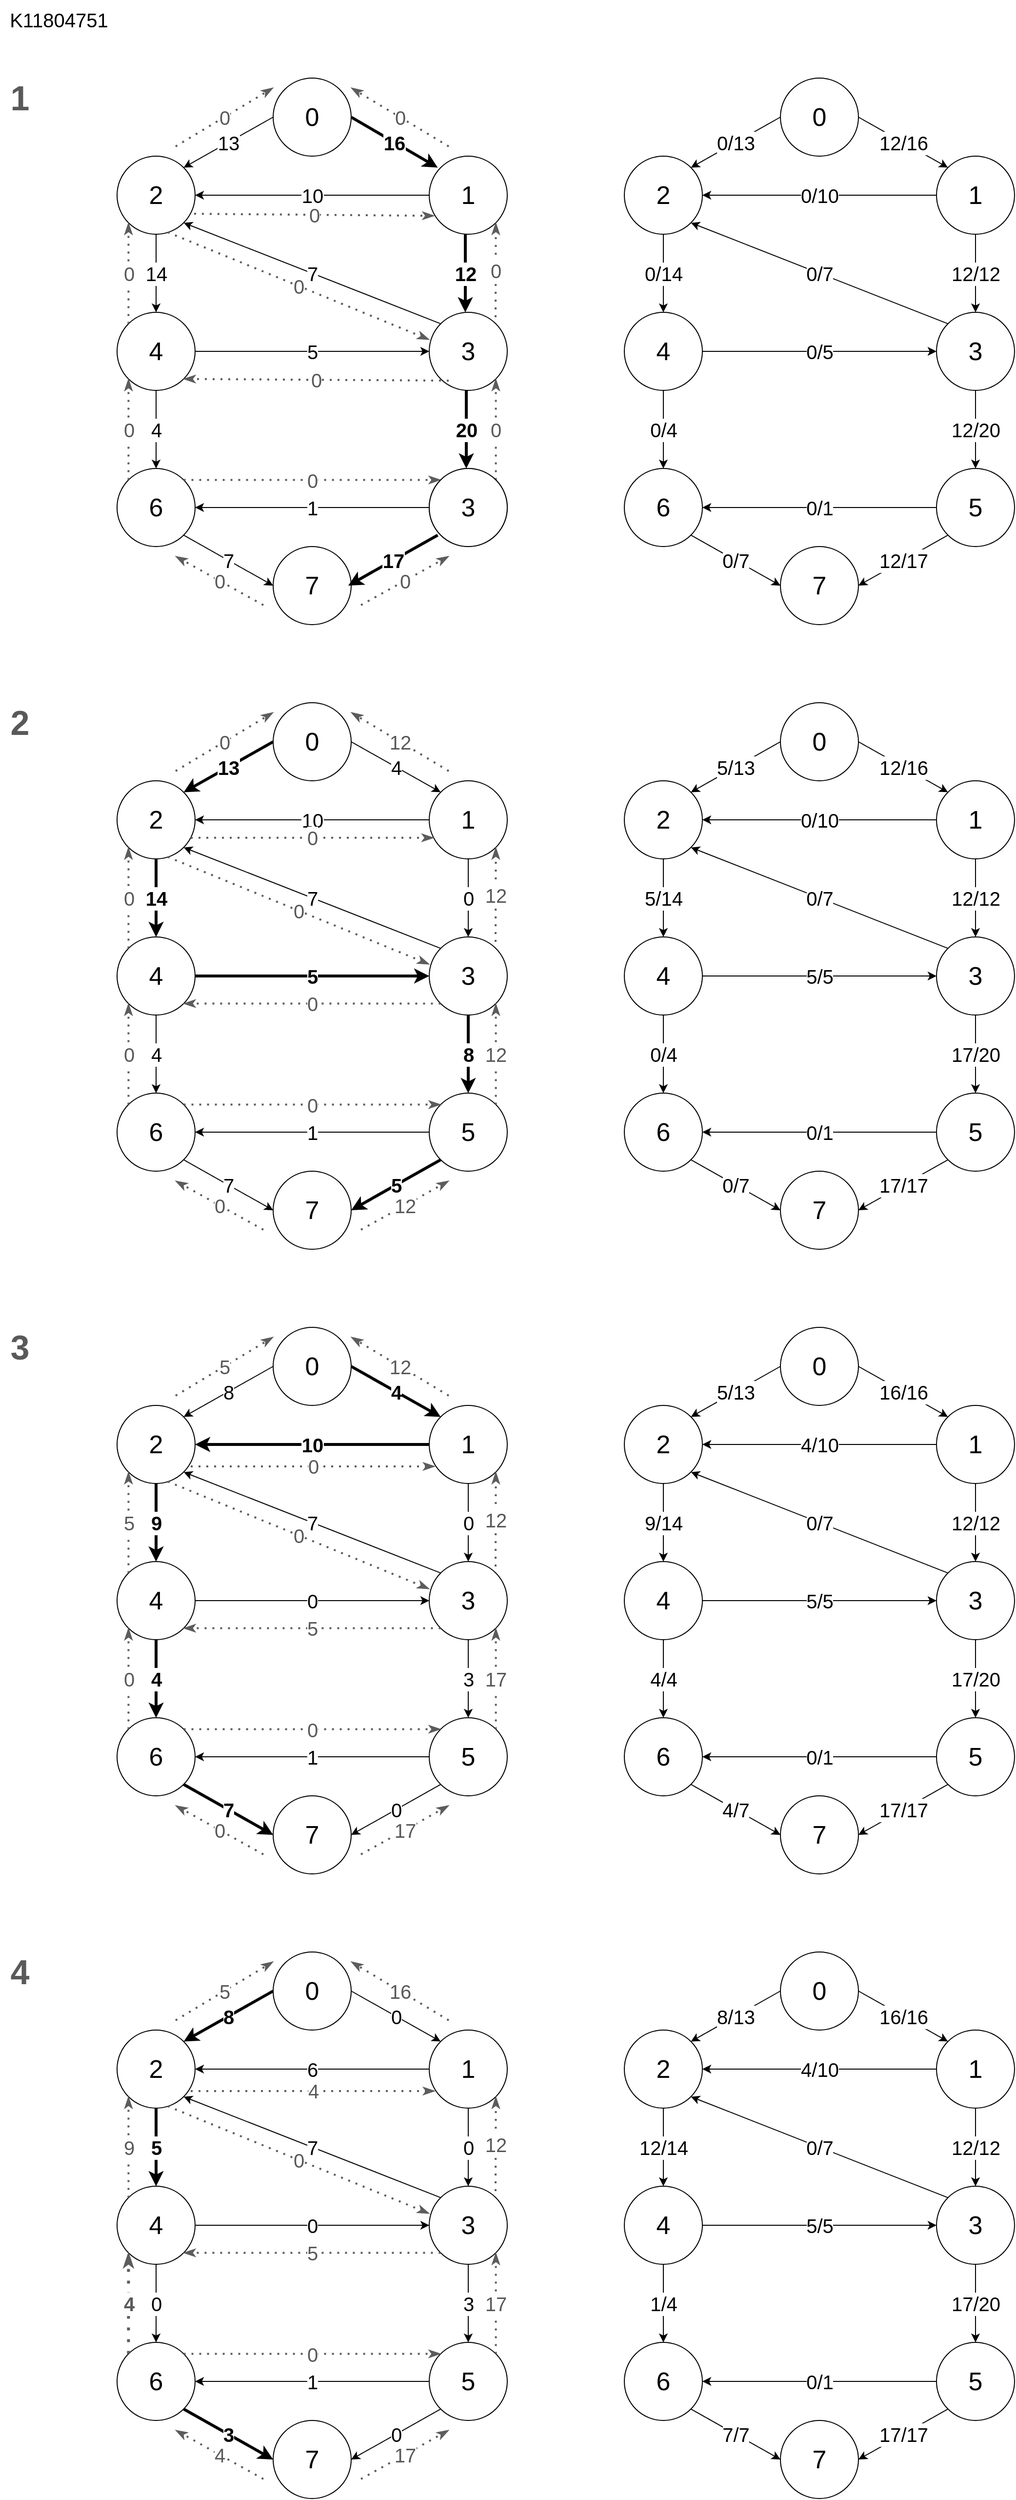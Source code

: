<mxfile version="20.8.12" type="device"><diagram name="Page-1" id="-bBP2k5SkO4OTbL3Y-0B"><mxGraphModel dx="1430" dy="23" grid="1" gridSize="10" guides="1" tooltips="1" connect="1" arrows="1" fold="1" page="0" pageScale="1" pageWidth="827" pageHeight="1169" math="0" shadow="0"><root><mxCell id="0"/><mxCell id="1" parent="0"/><mxCell id="ihZ_XcEgGRkRuAe019Co-23" value="K11804751" style="text;html=1;align=center;verticalAlign=middle;resizable=0;points=[];autosize=1;strokeColor=none;fillColor=none;fontSize=20;fontColor=default;" vertex="1" parent="1"><mxGeometry x="80" y="840" width="120" height="40" as="geometry"/></mxCell><mxCell id="ihZ_XcEgGRkRuAe019Co-51" value="&lt;font style=&quot;font-size: 26px;&quot;&gt;0&lt;/font&gt;" style="ellipse;whiteSpace=wrap;html=1;aspect=fixed;" vertex="1" parent="1"><mxGeometry x="360" y="920" width="80" height="80" as="geometry"/></mxCell><mxCell id="ihZ_XcEgGRkRuAe019Co-52" value="&lt;font style=&quot;font-size: 26px;&quot;&gt;2&lt;/font&gt;" style="ellipse;whiteSpace=wrap;html=1;aspect=fixed;" vertex="1" parent="1"><mxGeometry x="200" y="1000" width="80" height="80" as="geometry"/></mxCell><mxCell id="ihZ_XcEgGRkRuAe019Co-53" value="&lt;font style=&quot;font-size: 26px;&quot;&gt;3&lt;/font&gt;" style="ellipse;whiteSpace=wrap;html=1;aspect=fixed;" vertex="1" parent="1"><mxGeometry x="520" y="1160" width="80" height="80" as="geometry"/></mxCell><mxCell id="ihZ_XcEgGRkRuAe019Co-54" value="&lt;font style=&quot;font-size: 26px;&quot;&gt;5&lt;/font&gt;" style="ellipse;whiteSpace=wrap;html=1;aspect=fixed;" vertex="1" parent="1"><mxGeometry x="520" y="1320" width="80" height="80" as="geometry"/></mxCell><mxCell id="ihZ_XcEgGRkRuAe019Co-55" value="&lt;font style=&quot;font-size: 26px;&quot;&gt;4&lt;/font&gt;" style="ellipse;whiteSpace=wrap;html=1;aspect=fixed;" vertex="1" parent="1"><mxGeometry x="200" y="1160" width="80" height="80" as="geometry"/></mxCell><mxCell id="ihZ_XcEgGRkRuAe019Co-56" value="&lt;font style=&quot;font-size: 26px;&quot;&gt;1&lt;/font&gt;" style="ellipse;whiteSpace=wrap;html=1;aspect=fixed;" vertex="1" parent="1"><mxGeometry x="520" y="1000" width="80" height="80" as="geometry"/></mxCell><mxCell id="ihZ_XcEgGRkRuAe019Co-57" value="&lt;font style=&quot;font-size: 26px;&quot;&gt;7&lt;/font&gt;" style="ellipse;whiteSpace=wrap;html=1;aspect=fixed;" vertex="1" parent="1"><mxGeometry x="360" y="1400" width="80" height="80" as="geometry"/></mxCell><mxCell id="ihZ_XcEgGRkRuAe019Co-58" value="&lt;font style=&quot;font-size: 26px;&quot;&gt;6&lt;/font&gt;" style="ellipse;whiteSpace=wrap;html=1;aspect=fixed;" vertex="1" parent="1"><mxGeometry x="200" y="1320" width="80" height="80" as="geometry"/></mxCell><mxCell id="ihZ_XcEgGRkRuAe019Co-59" value="13" style="endArrow=classic;html=1;rounded=0;fontSize=20;exitX=0;exitY=0.5;exitDx=0;exitDy=0;entryX=1;entryY=0;entryDx=0;entryDy=0;" edge="1" parent="1" source="ihZ_XcEgGRkRuAe019Co-51" target="ihZ_XcEgGRkRuAe019Co-52"><mxGeometry x="0.007" width="50" height="50" relative="1" as="geometry"><mxPoint x="400" y="1200" as="sourcePoint"/><mxPoint x="450" y="1150" as="targetPoint"/><mxPoint as="offset"/></mxGeometry></mxCell><mxCell id="ihZ_XcEgGRkRuAe019Co-60" value="1" style="endArrow=classic;html=1;rounded=0;fontSize=20;exitX=0;exitY=0.5;exitDx=0;exitDy=0;entryX=1;entryY=0.5;entryDx=0;entryDy=0;" edge="1" parent="1" source="ihZ_XcEgGRkRuAe019Co-54" target="ihZ_XcEgGRkRuAe019Co-58"><mxGeometry width="50" height="50" relative="1" as="geometry"><mxPoint x="370" y="970" as="sourcePoint"/><mxPoint x="278.284" y="1021.716" as="targetPoint"/></mxGeometry></mxCell><mxCell id="ihZ_XcEgGRkRuAe019Co-61" value="5" style="endArrow=classic;html=1;rounded=0;fontSize=20;exitX=1;exitY=0.5;exitDx=0;exitDy=0;entryX=0;entryY=0.5;entryDx=0;entryDy=0;" edge="1" parent="1" source="ihZ_XcEgGRkRuAe019Co-55" target="ihZ_XcEgGRkRuAe019Co-53"><mxGeometry width="50" height="50" relative="1" as="geometry"><mxPoint x="380" y="980" as="sourcePoint"/><mxPoint x="288.284" y="1031.716" as="targetPoint"/></mxGeometry></mxCell><mxCell id="ihZ_XcEgGRkRuAe019Co-62" value="7" style="endArrow=classic;html=1;rounded=0;fontSize=20;exitX=0;exitY=0;exitDx=0;exitDy=0;entryX=1;entryY=1;entryDx=0;entryDy=0;" edge="1" parent="1" source="ihZ_XcEgGRkRuAe019Co-53" target="ihZ_XcEgGRkRuAe019Co-52"><mxGeometry width="50" height="50" relative="1" as="geometry"><mxPoint x="390" y="990" as="sourcePoint"/><mxPoint x="298.284" y="1041.716" as="targetPoint"/></mxGeometry></mxCell><mxCell id="ihZ_XcEgGRkRuAe019Co-63" value="10" style="endArrow=classic;html=1;rounded=0;fontSize=20;exitX=0;exitY=0.5;exitDx=0;exitDy=0;entryX=1;entryY=0.5;entryDx=0;entryDy=0;" edge="1" parent="1" source="ihZ_XcEgGRkRuAe019Co-56" target="ihZ_XcEgGRkRuAe019Co-52"><mxGeometry width="50" height="50" relative="1" as="geometry"><mxPoint x="400" y="1000" as="sourcePoint"/><mxPoint x="308.284" y="1051.716" as="targetPoint"/></mxGeometry></mxCell><mxCell id="ihZ_XcEgGRkRuAe019Co-64" value="20" style="endArrow=classic;html=1;rounded=0;fontSize=20;entryX=0.5;entryY=0;entryDx=0;entryDy=0;exitX=0.5;exitY=1;exitDx=0;exitDy=0;fontStyle=1;strokeWidth=3;" edge="1" parent="1"><mxGeometry width="50" height="50" relative="1" as="geometry"><mxPoint x="558" y="1240" as="sourcePoint"/><mxPoint x="558" y="1320" as="targetPoint"/></mxGeometry></mxCell><mxCell id="ihZ_XcEgGRkRuAe019Co-65" value="17" style="endArrow=classic;html=1;rounded=0;fontSize=20;entryX=1;entryY=0.5;entryDx=0;entryDy=0;exitX=0;exitY=1;exitDx=0;exitDy=0;fontStyle=1;strokeWidth=3;" edge="1" parent="1"><mxGeometry width="50" height="50" relative="1" as="geometry"><mxPoint x="528.716" y="1388.284" as="sourcePoint"/><mxPoint x="437" y="1440" as="targetPoint"/></mxGeometry></mxCell><mxCell id="ihZ_XcEgGRkRuAe019Co-66" value="7" style="endArrow=classic;html=1;rounded=0;fontSize=20;exitX=1;exitY=1;exitDx=0;exitDy=0;entryX=0;entryY=0.5;entryDx=0;entryDy=0;" edge="1" parent="1" source="ihZ_XcEgGRkRuAe019Co-58" target="ihZ_XcEgGRkRuAe019Co-57"><mxGeometry width="50" height="50" relative="1" as="geometry"><mxPoint x="430" y="1030" as="sourcePoint"/><mxPoint x="338.284" y="1081.716" as="targetPoint"/></mxGeometry></mxCell><mxCell id="ihZ_XcEgGRkRuAe019Co-67" value="4" style="endArrow=classic;html=1;rounded=0;fontSize=20;exitX=0.5;exitY=1;exitDx=0;exitDy=0;entryX=0.5;entryY=0;entryDx=0;entryDy=0;" edge="1" parent="1" source="ihZ_XcEgGRkRuAe019Co-55" target="ihZ_XcEgGRkRuAe019Co-58"><mxGeometry width="50" height="50" relative="1" as="geometry"><mxPoint x="440" y="1040" as="sourcePoint"/><mxPoint x="348.284" y="1091.716" as="targetPoint"/></mxGeometry></mxCell><mxCell id="ihZ_XcEgGRkRuAe019Co-68" value="12" style="endArrow=classic;html=1;rounded=0;fontSize=20;exitX=0.5;exitY=1;exitDx=0;exitDy=0;entryX=0.5;entryY=0;entryDx=0;entryDy=0;fontStyle=1;strokeWidth=3;" edge="1" parent="1"><mxGeometry width="50" height="50" relative="1" as="geometry"><mxPoint x="557" y="1080" as="sourcePoint"/><mxPoint x="557" y="1160" as="targetPoint"/></mxGeometry></mxCell><mxCell id="ihZ_XcEgGRkRuAe019Co-69" value="16" style="endArrow=classic;html=1;rounded=0;fontSize=20;entryX=0;entryY=0;entryDx=0;entryDy=0;fontStyle=1;strokeWidth=3;" edge="1" parent="1"><mxGeometry width="50" height="50" relative="1" as="geometry"><mxPoint x="440" y="960" as="sourcePoint"/><mxPoint x="528.716" y="1011.716" as="targetPoint"/></mxGeometry></mxCell><mxCell id="ihZ_XcEgGRkRuAe019Co-70" value="14" style="endArrow=classic;html=1;rounded=0;fontSize=20;exitX=0.5;exitY=1;exitDx=0;exitDy=0;entryX=0.5;entryY=0;entryDx=0;entryDy=0;" edge="1" parent="1" source="ihZ_XcEgGRkRuAe019Co-52" target="ihZ_XcEgGRkRuAe019Co-55"><mxGeometry width="50" height="50" relative="1" as="geometry"><mxPoint x="470" y="1070" as="sourcePoint"/><mxPoint x="378.284" y="1121.716" as="targetPoint"/><mxPoint as="offset"/></mxGeometry></mxCell><mxCell id="ihZ_XcEgGRkRuAe019Co-71" value="0" style="endArrow=classicThin;dashed=1;html=1;dashPattern=1 3;strokeWidth=2;rounded=0;fontSize=20;fontColor=#595959;endFill=1;strokeColor=#5c5c5c;" edge="1" parent="1"><mxGeometry width="50" height="50" relative="1" as="geometry"><mxPoint x="260" y="990" as="sourcePoint"/><mxPoint x="360" y="930" as="targetPoint"/></mxGeometry></mxCell><mxCell id="ihZ_XcEgGRkRuAe019Co-72" value="0" style="endArrow=classicThin;dashed=1;html=1;dashPattern=1 3;strokeWidth=2;rounded=0;fontSize=20;fontColor=#595959;endFill=1;exitX=0.65;exitY=0.975;exitDx=0;exitDy=0;exitPerimeter=0;entryX=0;entryY=0.35;entryDx=0;entryDy=0;entryPerimeter=0;strokeColor=#5c5c5c;" edge="1" parent="1" source="ihZ_XcEgGRkRuAe019Co-52" target="ihZ_XcEgGRkRuAe019Co-53"><mxGeometry width="50" height="50" relative="1" as="geometry"><mxPoint x="110" y="800" as="sourcePoint"/><mxPoint x="210" y="740" as="targetPoint"/></mxGeometry></mxCell><mxCell id="ihZ_XcEgGRkRuAe019Co-73" value="0" style="endArrow=classicThin;dashed=1;html=1;dashPattern=1 3;strokeWidth=2;rounded=0;fontSize=20;fontColor=#595959;endFill=1;entryX=0.065;entryY=0.764;entryDx=0;entryDy=0;entryPerimeter=0;strokeColor=#5c5c5c;exitX=0.987;exitY=0.738;exitDx=0;exitDy=0;exitPerimeter=0;" edge="1" parent="1" source="ihZ_XcEgGRkRuAe019Co-52" target="ihZ_XcEgGRkRuAe019Co-56"><mxGeometry width="50" height="50" relative="1" as="geometry"><mxPoint x="490" y="1090" as="sourcePoint"/><mxPoint x="220" y="750" as="targetPoint"/></mxGeometry></mxCell><mxCell id="ihZ_XcEgGRkRuAe019Co-74" value="0" style="endArrow=classicThin;dashed=1;html=1;dashPattern=1 3;strokeWidth=2;rounded=0;fontSize=20;fontColor=#595959;endFill=1;strokeColor=#5c5c5c;entryX=1;entryY=1;entryDx=0;entryDy=0;" edge="1" parent="1" target="ihZ_XcEgGRkRuAe019Co-55"><mxGeometry width="50" height="50" relative="1" as="geometry"><mxPoint x="540" y="1230" as="sourcePoint"/><mxPoint x="380" y="1280" as="targetPoint"/></mxGeometry></mxCell><mxCell id="ihZ_XcEgGRkRuAe019Co-75" value="0" style="endArrow=classicThin;dashed=1;html=1;dashPattern=1 3;strokeWidth=2;rounded=0;fontSize=20;fontColor=#595959;endFill=1;exitX=1;exitY=0;exitDx=0;exitDy=0;entryX=0;entryY=0;entryDx=0;entryDy=0;strokeColor=#5c5c5c;" edge="1" parent="1" source="ihZ_XcEgGRkRuAe019Co-58" target="ihZ_XcEgGRkRuAe019Co-54"><mxGeometry width="50" height="50" relative="1" as="geometry"><mxPoint x="140" y="830" as="sourcePoint"/><mxPoint x="240" y="770" as="targetPoint"/></mxGeometry></mxCell><mxCell id="ihZ_XcEgGRkRuAe019Co-76" value="0" style="endArrow=classicThin;dashed=1;html=1;dashPattern=1 3;strokeWidth=2;rounded=0;fontSize=20;fontColor=#595959;endFill=1;strokeColor=#5c5c5c;" edge="1" parent="1"><mxGeometry width="50" height="50" relative="1" as="geometry"><mxPoint x="450" y="1460" as="sourcePoint"/><mxPoint x="540" y="1410" as="targetPoint"/></mxGeometry></mxCell><mxCell id="ihZ_XcEgGRkRuAe019Co-77" value="0" style="endArrow=classicThin;dashed=1;html=1;dashPattern=1 3;strokeWidth=2;rounded=0;fontSize=20;fontColor=#595959;endFill=1;strokeColor=#5c5c5c;" edge="1" parent="1"><mxGeometry width="50" height="50" relative="1" as="geometry"><mxPoint x="350" y="1460" as="sourcePoint"/><mxPoint x="260" y="1410" as="targetPoint"/></mxGeometry></mxCell><mxCell id="ihZ_XcEgGRkRuAe019Co-78" value="0" style="endArrow=classicThin;dashed=1;html=1;dashPattern=1 3;strokeWidth=2;rounded=0;fontSize=20;fontColor=#595959;endFill=1;exitX=1;exitY=0;exitDx=0;exitDy=0;entryX=1;entryY=1;entryDx=0;entryDy=0;strokeColor=#5c5c5c;" edge="1" parent="1" source="ihZ_XcEgGRkRuAe019Co-54" target="ihZ_XcEgGRkRuAe019Co-53"><mxGeometry width="50" height="50" relative="1" as="geometry"><mxPoint x="170" y="860" as="sourcePoint"/><mxPoint x="270" y="800" as="targetPoint"/></mxGeometry></mxCell><mxCell id="ihZ_XcEgGRkRuAe019Co-79" value="0" style="endArrow=classicThin;dashed=1;html=1;dashPattern=1 3;strokeWidth=2;rounded=0;fontSize=20;fontColor=#595959;endFill=1;exitX=0;exitY=0;exitDx=0;exitDy=0;entryX=0;entryY=1;entryDx=0;entryDy=0;strokeColor=#5c5c5c;" edge="1" parent="1" source="ihZ_XcEgGRkRuAe019Co-58" target="ihZ_XcEgGRkRuAe019Co-55"><mxGeometry width="50" height="50" relative="1" as="geometry"><mxPoint x="180" y="870" as="sourcePoint"/><mxPoint x="280" y="810" as="targetPoint"/></mxGeometry></mxCell><mxCell id="ihZ_XcEgGRkRuAe019Co-80" value="0" style="endArrow=classicThin;dashed=1;html=1;dashPattern=1 3;strokeWidth=2;rounded=0;fontSize=20;fontColor=#595959;endFill=1;exitX=0.85;exitY=0.063;exitDx=0;exitDy=0;exitPerimeter=0;entryX=1;entryY=1;entryDx=0;entryDy=0;strokeColor=#5c5c5c;" edge="1" parent="1" source="ihZ_XcEgGRkRuAe019Co-53" target="ihZ_XcEgGRkRuAe019Co-56"><mxGeometry width="50" height="50" relative="1" as="geometry"><mxPoint x="190" y="880" as="sourcePoint"/><mxPoint x="290" y="820" as="targetPoint"/></mxGeometry></mxCell><mxCell id="ihZ_XcEgGRkRuAe019Co-81" value="0" style="endArrow=classicThin;dashed=1;html=1;dashPattern=1 3;strokeWidth=2;rounded=0;fontSize=20;fontColor=#595959;endFill=1;exitX=0;exitY=0;exitDx=0;exitDy=0;entryX=0;entryY=1;entryDx=0;entryDy=0;strokeColor=#5c5c5c;" edge="1" parent="1" source="ihZ_XcEgGRkRuAe019Co-55" target="ihZ_XcEgGRkRuAe019Co-52"><mxGeometry width="50" height="50" relative="1" as="geometry"><mxPoint x="200" y="890" as="sourcePoint"/><mxPoint x="220" y="1100" as="targetPoint"/></mxGeometry></mxCell><mxCell id="ihZ_XcEgGRkRuAe019Co-82" value="0" style="endArrow=classicThin;dashed=1;html=1;dashPattern=1 3;strokeWidth=2;rounded=0;fontSize=20;fontColor=#595959;endFill=1;strokeColor=#5c5c5c;" edge="1" parent="1"><mxGeometry width="50" height="50" relative="1" as="geometry"><mxPoint x="540" y="990" as="sourcePoint"/><mxPoint x="440" y="930" as="targetPoint"/></mxGeometry></mxCell><mxCell id="ihZ_XcEgGRkRuAe019Co-83" value="1" style="text;html=1;align=center;verticalAlign=middle;resizable=0;points=[];autosize=1;strokeColor=none;fillColor=none;fontSize=35;fontColor=#595959;fontStyle=1" vertex="1" parent="1"><mxGeometry x="80" y="910" width="40" height="60" as="geometry"/></mxCell><mxCell id="ihZ_XcEgGRkRuAe019Co-84" value="&lt;font style=&quot;font-size: 26px;&quot;&gt;3&lt;/font&gt;" style="ellipse;whiteSpace=wrap;html=1;aspect=fixed;" vertex="1" parent="1"><mxGeometry x="520" y="1320" width="80" height="80" as="geometry"/></mxCell><mxCell id="ihZ_XcEgGRkRuAe019Co-153" value="&lt;font style=&quot;font-size: 26px;&quot;&gt;0&lt;/font&gt;" style="ellipse;whiteSpace=wrap;html=1;aspect=fixed;" vertex="1" parent="1"><mxGeometry x="880" y="920" width="80" height="80" as="geometry"/></mxCell><mxCell id="ihZ_XcEgGRkRuAe019Co-154" value="&lt;font style=&quot;font-size: 26px;&quot;&gt;2&lt;/font&gt;" style="ellipse;whiteSpace=wrap;html=1;aspect=fixed;" vertex="1" parent="1"><mxGeometry x="720" y="1000" width="80" height="80" as="geometry"/></mxCell><mxCell id="ihZ_XcEgGRkRuAe019Co-155" value="&lt;font style=&quot;font-size: 26px;&quot;&gt;3&lt;/font&gt;" style="ellipse;whiteSpace=wrap;html=1;aspect=fixed;" vertex="1" parent="1"><mxGeometry x="1040" y="1160" width="80" height="80" as="geometry"/></mxCell><mxCell id="ihZ_XcEgGRkRuAe019Co-156" value="&lt;font style=&quot;font-size: 26px;&quot;&gt;5&lt;/font&gt;" style="ellipse;whiteSpace=wrap;html=1;aspect=fixed;" vertex="1" parent="1"><mxGeometry x="1040" y="1320" width="80" height="80" as="geometry"/></mxCell><mxCell id="ihZ_XcEgGRkRuAe019Co-157" value="&lt;font style=&quot;font-size: 26px;&quot;&gt;4&lt;/font&gt;" style="ellipse;whiteSpace=wrap;html=1;aspect=fixed;" vertex="1" parent="1"><mxGeometry x="720" y="1160" width="80" height="80" as="geometry"/></mxCell><mxCell id="ihZ_XcEgGRkRuAe019Co-158" value="&lt;font style=&quot;font-size: 26px;&quot;&gt;1&lt;/font&gt;" style="ellipse;whiteSpace=wrap;html=1;aspect=fixed;" vertex="1" parent="1"><mxGeometry x="1040" y="1000" width="80" height="80" as="geometry"/></mxCell><mxCell id="ihZ_XcEgGRkRuAe019Co-159" value="&lt;font style=&quot;font-size: 26px;&quot;&gt;7&lt;/font&gt;" style="ellipse;whiteSpace=wrap;html=1;aspect=fixed;" vertex="1" parent="1"><mxGeometry x="880" y="1400" width="80" height="80" as="geometry"/></mxCell><mxCell id="ihZ_XcEgGRkRuAe019Co-160" value="&lt;font style=&quot;font-size: 26px;&quot;&gt;6&lt;/font&gt;" style="ellipse;whiteSpace=wrap;html=1;aspect=fixed;" vertex="1" parent="1"><mxGeometry x="720" y="1320" width="80" height="80" as="geometry"/></mxCell><mxCell id="ihZ_XcEgGRkRuAe019Co-161" value="0/13" style="endArrow=classic;html=1;rounded=0;fontSize=20;exitX=0;exitY=0.5;exitDx=0;exitDy=0;entryX=1;entryY=0;entryDx=0;entryDy=0;" edge="1" parent="1" source="ihZ_XcEgGRkRuAe019Co-153" target="ihZ_XcEgGRkRuAe019Co-154"><mxGeometry x="0.007" width="50" height="50" relative="1" as="geometry"><mxPoint x="920" y="1200" as="sourcePoint"/><mxPoint x="970" y="1150" as="targetPoint"/><mxPoint as="offset"/></mxGeometry></mxCell><mxCell id="ihZ_XcEgGRkRuAe019Co-162" value="0/1" style="endArrow=classic;html=1;rounded=0;fontSize=20;exitX=0;exitY=0.5;exitDx=0;exitDy=0;entryX=1;entryY=0.5;entryDx=0;entryDy=0;" edge="1" parent="1" source="ihZ_XcEgGRkRuAe019Co-156" target="ihZ_XcEgGRkRuAe019Co-160"><mxGeometry width="50" height="50" relative="1" as="geometry"><mxPoint x="890" y="970" as="sourcePoint"/><mxPoint x="798.284" y="1021.716" as="targetPoint"/></mxGeometry></mxCell><mxCell id="ihZ_XcEgGRkRuAe019Co-163" value="0/5" style="endArrow=classic;html=1;rounded=0;fontSize=20;exitX=1;exitY=0.5;exitDx=0;exitDy=0;entryX=0;entryY=0.5;entryDx=0;entryDy=0;" edge="1" parent="1" source="ihZ_XcEgGRkRuAe019Co-157" target="ihZ_XcEgGRkRuAe019Co-155"><mxGeometry width="50" height="50" relative="1" as="geometry"><mxPoint x="900" y="980" as="sourcePoint"/><mxPoint x="808.284" y="1031.716" as="targetPoint"/></mxGeometry></mxCell><mxCell id="ihZ_XcEgGRkRuAe019Co-164" value="0/7" style="endArrow=classic;html=1;rounded=0;fontSize=20;exitX=0;exitY=0;exitDx=0;exitDy=0;entryX=1;entryY=1;entryDx=0;entryDy=0;" edge="1" parent="1" source="ihZ_XcEgGRkRuAe019Co-155" target="ihZ_XcEgGRkRuAe019Co-154"><mxGeometry width="50" height="50" relative="1" as="geometry"><mxPoint x="910" y="990" as="sourcePoint"/><mxPoint x="818.284" y="1041.716" as="targetPoint"/></mxGeometry></mxCell><mxCell id="ihZ_XcEgGRkRuAe019Co-165" value="0/10" style="endArrow=classic;html=1;rounded=0;fontSize=20;exitX=0;exitY=0.5;exitDx=0;exitDy=0;entryX=1;entryY=0.5;entryDx=0;entryDy=0;" edge="1" parent="1" source="ihZ_XcEgGRkRuAe019Co-158" target="ihZ_XcEgGRkRuAe019Co-154"><mxGeometry width="50" height="50" relative="1" as="geometry"><mxPoint x="920" y="1000" as="sourcePoint"/><mxPoint x="828.284" y="1051.716" as="targetPoint"/></mxGeometry></mxCell><mxCell id="ihZ_XcEgGRkRuAe019Co-166" value="12/20" style="endArrow=classic;html=1;rounded=0;fontSize=20;entryX=0.5;entryY=0;entryDx=0;entryDy=0;exitX=0.5;exitY=1;exitDx=0;exitDy=0;" edge="1" parent="1" source="ihZ_XcEgGRkRuAe019Co-155" target="ihZ_XcEgGRkRuAe019Co-156"><mxGeometry width="50" height="50" relative="1" as="geometry"><mxPoint x="1150" y="1270" as="sourcePoint"/><mxPoint x="838.284" y="1061.716" as="targetPoint"/></mxGeometry></mxCell><mxCell id="ihZ_XcEgGRkRuAe019Co-167" value="12/17" style="endArrow=classic;html=1;rounded=0;fontSize=20;entryX=1;entryY=0.5;entryDx=0;entryDy=0;exitX=0;exitY=1;exitDx=0;exitDy=0;" edge="1" parent="1" source="ihZ_XcEgGRkRuAe019Co-156" target="ihZ_XcEgGRkRuAe019Co-159"><mxGeometry width="50" height="50" relative="1" as="geometry"><mxPoint x="1080" y="1450" as="sourcePoint"/><mxPoint x="848.284" y="1071.716" as="targetPoint"/></mxGeometry></mxCell><mxCell id="ihZ_XcEgGRkRuAe019Co-168" value="0/7" style="endArrow=classic;html=1;rounded=0;fontSize=20;exitX=1;exitY=1;exitDx=0;exitDy=0;entryX=0;entryY=0.5;entryDx=0;entryDy=0;" edge="1" parent="1" source="ihZ_XcEgGRkRuAe019Co-160" target="ihZ_XcEgGRkRuAe019Co-159"><mxGeometry width="50" height="50" relative="1" as="geometry"><mxPoint x="950" y="1030" as="sourcePoint"/><mxPoint x="858.284" y="1081.716" as="targetPoint"/></mxGeometry></mxCell><mxCell id="ihZ_XcEgGRkRuAe019Co-169" value="0/4" style="endArrow=classic;html=1;rounded=0;fontSize=20;exitX=0.5;exitY=1;exitDx=0;exitDy=0;entryX=0.5;entryY=0;entryDx=0;entryDy=0;" edge="1" parent="1" source="ihZ_XcEgGRkRuAe019Co-157" target="ihZ_XcEgGRkRuAe019Co-160"><mxGeometry width="50" height="50" relative="1" as="geometry"><mxPoint x="960" y="1040" as="sourcePoint"/><mxPoint x="868.284" y="1091.716" as="targetPoint"/></mxGeometry></mxCell><mxCell id="ihZ_XcEgGRkRuAe019Co-170" value="12/12" style="endArrow=classic;html=1;rounded=0;fontSize=20;exitX=0.5;exitY=1;exitDx=0;exitDy=0;entryX=0.5;entryY=0;entryDx=0;entryDy=0;" edge="1" parent="1" source="ihZ_XcEgGRkRuAe019Co-158" target="ihZ_XcEgGRkRuAe019Co-155"><mxGeometry width="50" height="50" relative="1" as="geometry"><mxPoint x="970" y="1050" as="sourcePoint"/><mxPoint x="878.284" y="1101.716" as="targetPoint"/></mxGeometry></mxCell><mxCell id="ihZ_XcEgGRkRuAe019Co-171" value="12/16" style="endArrow=classic;html=1;rounded=0;fontSize=20;exitX=1;exitY=0.5;exitDx=0;exitDy=0;entryX=0;entryY=0;entryDx=0;entryDy=0;" edge="1" parent="1" source="ihZ_XcEgGRkRuAe019Co-153" target="ihZ_XcEgGRkRuAe019Co-158"><mxGeometry width="50" height="50" relative="1" as="geometry"><mxPoint x="980" y="1060" as="sourcePoint"/><mxPoint x="888.284" y="1111.716" as="targetPoint"/></mxGeometry></mxCell><mxCell id="ihZ_XcEgGRkRuAe019Co-172" value="0/14" style="endArrow=classic;html=1;rounded=0;fontSize=20;exitX=0.5;exitY=1;exitDx=0;exitDy=0;entryX=0.5;entryY=0;entryDx=0;entryDy=0;" edge="1" parent="1" source="ihZ_XcEgGRkRuAe019Co-154" target="ihZ_XcEgGRkRuAe019Co-157"><mxGeometry width="50" height="50" relative="1" as="geometry"><mxPoint x="990" y="1070" as="sourcePoint"/><mxPoint x="898.284" y="1121.716" as="targetPoint"/><mxPoint as="offset"/></mxGeometry></mxCell><mxCell id="ihZ_XcEgGRkRuAe019Co-206" value="&lt;font style=&quot;font-size: 26px;&quot;&gt;0&lt;/font&gt;" style="ellipse;whiteSpace=wrap;html=1;aspect=fixed;" vertex="1" parent="1"><mxGeometry x="360" y="1560" width="80" height="80" as="geometry"/></mxCell><mxCell id="ihZ_XcEgGRkRuAe019Co-207" value="&lt;font style=&quot;font-size: 26px;&quot;&gt;2&lt;/font&gt;" style="ellipse;whiteSpace=wrap;html=1;aspect=fixed;" vertex="1" parent="1"><mxGeometry x="200" y="1640" width="80" height="80" as="geometry"/></mxCell><mxCell id="ihZ_XcEgGRkRuAe019Co-208" value="&lt;font style=&quot;font-size: 26px;&quot;&gt;3&lt;/font&gt;" style="ellipse;whiteSpace=wrap;html=1;aspect=fixed;" vertex="1" parent="1"><mxGeometry x="520" y="1800" width="80" height="80" as="geometry"/></mxCell><mxCell id="ihZ_XcEgGRkRuAe019Co-209" value="&lt;font style=&quot;font-size: 26px;&quot;&gt;5&lt;/font&gt;" style="ellipse;whiteSpace=wrap;html=1;aspect=fixed;" vertex="1" parent="1"><mxGeometry x="520" y="1960" width="80" height="80" as="geometry"/></mxCell><mxCell id="ihZ_XcEgGRkRuAe019Co-210" value="&lt;font style=&quot;font-size: 26px;&quot;&gt;4&lt;/font&gt;" style="ellipse;whiteSpace=wrap;html=1;aspect=fixed;" vertex="1" parent="1"><mxGeometry x="200" y="1800" width="80" height="80" as="geometry"/></mxCell><mxCell id="ihZ_XcEgGRkRuAe019Co-211" value="&lt;font style=&quot;font-size: 26px;&quot;&gt;1&lt;/font&gt;" style="ellipse;whiteSpace=wrap;html=1;aspect=fixed;" vertex="1" parent="1"><mxGeometry x="520" y="1640" width="80" height="80" as="geometry"/></mxCell><mxCell id="ihZ_XcEgGRkRuAe019Co-212" value="&lt;font style=&quot;font-size: 26px;&quot;&gt;7&lt;/font&gt;" style="ellipse;whiteSpace=wrap;html=1;aspect=fixed;" vertex="1" parent="1"><mxGeometry x="360" y="2040" width="80" height="80" as="geometry"/></mxCell><mxCell id="ihZ_XcEgGRkRuAe019Co-213" value="&lt;font style=&quot;font-size: 26px;&quot;&gt;6&lt;/font&gt;" style="ellipse;whiteSpace=wrap;html=1;aspect=fixed;" vertex="1" parent="1"><mxGeometry x="200" y="1960" width="80" height="80" as="geometry"/></mxCell><mxCell id="ihZ_XcEgGRkRuAe019Co-214" value="13" style="endArrow=classic;html=1;rounded=0;fontSize=20;exitX=0;exitY=0.5;exitDx=0;exitDy=0;entryX=1;entryY=0;entryDx=0;entryDy=0;strokeWidth=3;fontStyle=1" edge="1" parent="1" source="ihZ_XcEgGRkRuAe019Co-206" target="ihZ_XcEgGRkRuAe019Co-207"><mxGeometry x="0.007" width="50" height="50" relative="1" as="geometry"><mxPoint x="400" y="1840" as="sourcePoint"/><mxPoint x="450" y="1790" as="targetPoint"/><mxPoint as="offset"/></mxGeometry></mxCell><mxCell id="ihZ_XcEgGRkRuAe019Co-215" value="1" style="endArrow=classic;html=1;rounded=0;fontSize=20;exitX=0;exitY=0.5;exitDx=0;exitDy=0;entryX=1;entryY=0.5;entryDx=0;entryDy=0;" edge="1" parent="1" source="ihZ_XcEgGRkRuAe019Co-209" target="ihZ_XcEgGRkRuAe019Co-213"><mxGeometry width="50" height="50" relative="1" as="geometry"><mxPoint x="370" y="1610" as="sourcePoint"/><mxPoint x="278.284" y="1661.716" as="targetPoint"/></mxGeometry></mxCell><mxCell id="ihZ_XcEgGRkRuAe019Co-216" value="5" style="endArrow=classic;html=1;rounded=0;fontSize=20;exitX=1;exitY=0.5;exitDx=0;exitDy=0;entryX=0;entryY=0.5;entryDx=0;entryDy=0;strokeWidth=3;fontStyle=1" edge="1" parent="1" source="ihZ_XcEgGRkRuAe019Co-210" target="ihZ_XcEgGRkRuAe019Co-208"><mxGeometry width="50" height="50" relative="1" as="geometry"><mxPoint x="380" y="1620" as="sourcePoint"/><mxPoint x="288.284" y="1671.716" as="targetPoint"/></mxGeometry></mxCell><mxCell id="ihZ_XcEgGRkRuAe019Co-217" value="7" style="endArrow=classic;html=1;rounded=0;fontSize=20;exitX=0;exitY=0;exitDx=0;exitDy=0;entryX=1;entryY=1;entryDx=0;entryDy=0;" edge="1" parent="1" source="ihZ_XcEgGRkRuAe019Co-208" target="ihZ_XcEgGRkRuAe019Co-207"><mxGeometry width="50" height="50" relative="1" as="geometry"><mxPoint x="390" y="1630" as="sourcePoint"/><mxPoint x="298.284" y="1681.716" as="targetPoint"/></mxGeometry></mxCell><mxCell id="ihZ_XcEgGRkRuAe019Co-218" value="10" style="endArrow=classic;html=1;rounded=0;fontSize=20;exitX=0;exitY=0.5;exitDx=0;exitDy=0;entryX=1;entryY=0.5;entryDx=0;entryDy=0;" edge="1" parent="1" source="ihZ_XcEgGRkRuAe019Co-211" target="ihZ_XcEgGRkRuAe019Co-207"><mxGeometry width="50" height="50" relative="1" as="geometry"><mxPoint x="400" y="1640" as="sourcePoint"/><mxPoint x="308.284" y="1691.716" as="targetPoint"/></mxGeometry></mxCell><mxCell id="ihZ_XcEgGRkRuAe019Co-219" value="8" style="endArrow=classic;html=1;rounded=0;fontSize=20;entryX=0.5;entryY=0;entryDx=0;entryDy=0;exitX=0.5;exitY=1;exitDx=0;exitDy=0;strokeWidth=3;fontStyle=1" edge="1" parent="1" source="ihZ_XcEgGRkRuAe019Co-208" target="ihZ_XcEgGRkRuAe019Co-209"><mxGeometry width="50" height="50" relative="1" as="geometry"><mxPoint x="630" y="1910" as="sourcePoint"/><mxPoint x="318.284" y="1701.716" as="targetPoint"/></mxGeometry></mxCell><mxCell id="ihZ_XcEgGRkRuAe019Co-220" value="5" style="endArrow=classic;html=1;rounded=0;fontSize=20;entryX=1;entryY=0.5;entryDx=0;entryDy=0;exitX=0;exitY=1;exitDx=0;exitDy=0;strokeWidth=3;fontStyle=1" edge="1" parent="1" source="ihZ_XcEgGRkRuAe019Co-209" target="ihZ_XcEgGRkRuAe019Co-212"><mxGeometry width="50" height="50" relative="1" as="geometry"><mxPoint x="560" y="2090" as="sourcePoint"/><mxPoint x="328.284" y="1711.716" as="targetPoint"/></mxGeometry></mxCell><mxCell id="ihZ_XcEgGRkRuAe019Co-221" value="7" style="endArrow=classic;html=1;rounded=0;fontSize=20;exitX=1;exitY=1;exitDx=0;exitDy=0;entryX=0;entryY=0.5;entryDx=0;entryDy=0;" edge="1" parent="1" source="ihZ_XcEgGRkRuAe019Co-213" target="ihZ_XcEgGRkRuAe019Co-212"><mxGeometry width="50" height="50" relative="1" as="geometry"><mxPoint x="430" y="1670" as="sourcePoint"/><mxPoint x="338.284" y="1721.716" as="targetPoint"/></mxGeometry></mxCell><mxCell id="ihZ_XcEgGRkRuAe019Co-222" value="4" style="endArrow=classic;html=1;rounded=0;fontSize=20;exitX=0.5;exitY=1;exitDx=0;exitDy=0;entryX=0.5;entryY=0;entryDx=0;entryDy=0;" edge="1" parent="1" source="ihZ_XcEgGRkRuAe019Co-210" target="ihZ_XcEgGRkRuAe019Co-213"><mxGeometry width="50" height="50" relative="1" as="geometry"><mxPoint x="440" y="1680" as="sourcePoint"/><mxPoint x="348.284" y="1731.716" as="targetPoint"/></mxGeometry></mxCell><mxCell id="ihZ_XcEgGRkRuAe019Co-223" value="0" style="endArrow=classic;html=1;rounded=0;fontSize=20;exitX=0.5;exitY=1;exitDx=0;exitDy=0;entryX=0.5;entryY=0;entryDx=0;entryDy=0;" edge="1" parent="1" source="ihZ_XcEgGRkRuAe019Co-211" target="ihZ_XcEgGRkRuAe019Co-208"><mxGeometry width="50" height="50" relative="1" as="geometry"><mxPoint x="450" y="1690" as="sourcePoint"/><mxPoint x="358.284" y="1741.716" as="targetPoint"/></mxGeometry></mxCell><mxCell id="ihZ_XcEgGRkRuAe019Co-224" value="4" style="endArrow=classic;html=1;rounded=0;fontSize=20;exitX=1;exitY=0.5;exitDx=0;exitDy=0;entryX=0;entryY=0;entryDx=0;entryDy=0;" edge="1" parent="1" source="ihZ_XcEgGRkRuAe019Co-206" target="ihZ_XcEgGRkRuAe019Co-211"><mxGeometry width="50" height="50" relative="1" as="geometry"><mxPoint x="460" y="1700" as="sourcePoint"/><mxPoint x="368.284" y="1751.716" as="targetPoint"/></mxGeometry></mxCell><mxCell id="ihZ_XcEgGRkRuAe019Co-225" value="14" style="endArrow=classic;html=1;rounded=0;fontSize=20;exitX=0.5;exitY=1;exitDx=0;exitDy=0;entryX=0.5;entryY=0;entryDx=0;entryDy=0;strokeWidth=3;fontStyle=1" edge="1" parent="1" source="ihZ_XcEgGRkRuAe019Co-207" target="ihZ_XcEgGRkRuAe019Co-210"><mxGeometry width="50" height="50" relative="1" as="geometry"><mxPoint x="470" y="1710" as="sourcePoint"/><mxPoint x="378.284" y="1761.716" as="targetPoint"/><mxPoint as="offset"/></mxGeometry></mxCell><mxCell id="ihZ_XcEgGRkRuAe019Co-226" value="0" style="endArrow=classicThin;dashed=1;html=1;dashPattern=1 3;strokeWidth=2;rounded=0;fontSize=20;fontColor=#595959;endFill=1;strokeColor=#5c5c5c;" edge="1" parent="1"><mxGeometry width="50" height="50" relative="1" as="geometry"><mxPoint x="260" y="1630" as="sourcePoint"/><mxPoint x="360" y="1570" as="targetPoint"/></mxGeometry></mxCell><mxCell id="ihZ_XcEgGRkRuAe019Co-227" value="0" style="endArrow=classicThin;dashed=1;html=1;dashPattern=1 3;strokeWidth=2;rounded=0;fontSize=20;fontColor=#595959;endFill=1;exitX=0.65;exitY=0.975;exitDx=0;exitDy=0;exitPerimeter=0;entryX=0;entryY=0.35;entryDx=0;entryDy=0;entryPerimeter=0;strokeColor=#5c5c5c;" edge="1" parent="1" source="ihZ_XcEgGRkRuAe019Co-207" target="ihZ_XcEgGRkRuAe019Co-208"><mxGeometry width="50" height="50" relative="1" as="geometry"><mxPoint x="110" y="1440" as="sourcePoint"/><mxPoint x="210" y="1380" as="targetPoint"/></mxGeometry></mxCell><mxCell id="ihZ_XcEgGRkRuAe019Co-228" value="0" style="endArrow=classicThin;dashed=1;html=1;dashPattern=1 3;strokeWidth=2;rounded=0;fontSize=20;fontColor=#595959;endFill=1;strokeColor=#5c5c5c;exitX=0.944;exitY=0.73;exitDx=0;exitDy=0;exitPerimeter=0;entryX=0.056;entryY=0.73;entryDx=0;entryDy=0;entryPerimeter=0;" edge="1" parent="1" source="ihZ_XcEgGRkRuAe019Co-207" target="ihZ_XcEgGRkRuAe019Co-211"><mxGeometry width="50" height="50" relative="1" as="geometry"><mxPoint x="510" y="1730" as="sourcePoint"/><mxPoint x="510" y="1700" as="targetPoint"/></mxGeometry></mxCell><mxCell id="ihZ_XcEgGRkRuAe019Co-229" value="0" style="endArrow=classicThin;dashed=1;html=1;dashPattern=1 3;strokeWidth=2;rounded=0;fontSize=20;fontColor=#595959;endFill=1;entryX=1;entryY=1;entryDx=0;entryDy=0;strokeColor=#5c5c5c;exitX=0;exitY=1;exitDx=0;exitDy=0;" edge="1" parent="1" source="ihZ_XcEgGRkRuAe019Co-208" target="ihZ_XcEgGRkRuAe019Co-210"><mxGeometry width="50" height="50" relative="1" as="geometry"><mxPoint x="410" y="1930" as="sourcePoint"/><mxPoint x="230" y="1400" as="targetPoint"/></mxGeometry></mxCell><mxCell id="ihZ_XcEgGRkRuAe019Co-230" value="0" style="endArrow=classicThin;dashed=1;html=1;dashPattern=1 3;strokeWidth=2;rounded=0;fontSize=20;fontColor=#595959;endFill=1;exitX=1;exitY=0;exitDx=0;exitDy=0;entryX=0;entryY=0;entryDx=0;entryDy=0;strokeColor=#5c5c5c;" edge="1" parent="1" source="ihZ_XcEgGRkRuAe019Co-213" target="ihZ_XcEgGRkRuAe019Co-209"><mxGeometry width="50" height="50" relative="1" as="geometry"><mxPoint x="140" y="1470" as="sourcePoint"/><mxPoint x="240" y="1410" as="targetPoint"/></mxGeometry></mxCell><mxCell id="ihZ_XcEgGRkRuAe019Co-231" value="12" style="endArrow=classicThin;dashed=1;html=1;dashPattern=1 3;strokeWidth=2;rounded=0;fontSize=20;fontColor=#595959;endFill=1;strokeColor=#5c5c5c;" edge="1" parent="1"><mxGeometry width="50" height="50" relative="1" as="geometry"><mxPoint x="450" y="2100" as="sourcePoint"/><mxPoint x="540" y="2050" as="targetPoint"/></mxGeometry></mxCell><mxCell id="ihZ_XcEgGRkRuAe019Co-232" value="0" style="endArrow=classicThin;dashed=1;html=1;dashPattern=1 3;strokeWidth=2;rounded=0;fontSize=20;fontColor=#595959;endFill=1;strokeColor=#5c5c5c;" edge="1" parent="1"><mxGeometry width="50" height="50" relative="1" as="geometry"><mxPoint x="350" y="2100" as="sourcePoint"/><mxPoint x="260" y="2050" as="targetPoint"/></mxGeometry></mxCell><mxCell id="ihZ_XcEgGRkRuAe019Co-233" value="12" style="endArrow=classicThin;dashed=1;html=1;dashPattern=1 3;strokeWidth=2;rounded=0;fontSize=20;fontColor=#595959;endFill=1;exitX=1;exitY=0;exitDx=0;exitDy=0;entryX=1;entryY=1;entryDx=0;entryDy=0;strokeColor=#5c5c5c;" edge="1" parent="1" source="ihZ_XcEgGRkRuAe019Co-209" target="ihZ_XcEgGRkRuAe019Co-208"><mxGeometry width="50" height="50" relative="1" as="geometry"><mxPoint x="170" y="1500" as="sourcePoint"/><mxPoint x="270" y="1440" as="targetPoint"/></mxGeometry></mxCell><mxCell id="ihZ_XcEgGRkRuAe019Co-234" value="0" style="endArrow=classicThin;dashed=1;html=1;dashPattern=1 3;strokeWidth=2;rounded=0;fontSize=20;fontColor=#595959;endFill=1;exitX=0;exitY=0;exitDx=0;exitDy=0;entryX=0;entryY=1;entryDx=0;entryDy=0;strokeColor=#5c5c5c;" edge="1" parent="1" source="ihZ_XcEgGRkRuAe019Co-213" target="ihZ_XcEgGRkRuAe019Co-210"><mxGeometry width="50" height="50" relative="1" as="geometry"><mxPoint x="180" y="1510" as="sourcePoint"/><mxPoint x="280" y="1450" as="targetPoint"/></mxGeometry></mxCell><mxCell id="ihZ_XcEgGRkRuAe019Co-235" value="12" style="endArrow=classicThin;dashed=1;html=1;dashPattern=1 3;strokeWidth=2;rounded=0;fontSize=20;fontColor=#595959;endFill=1;exitX=0.85;exitY=0.063;exitDx=0;exitDy=0;exitPerimeter=0;entryX=1;entryY=1;entryDx=0;entryDy=0;strokeColor=#5c5c5c;" edge="1" parent="1" source="ihZ_XcEgGRkRuAe019Co-208" target="ihZ_XcEgGRkRuAe019Co-211"><mxGeometry width="50" height="50" relative="1" as="geometry"><mxPoint x="190" y="1520" as="sourcePoint"/><mxPoint x="290" y="1460" as="targetPoint"/></mxGeometry></mxCell><mxCell id="ihZ_XcEgGRkRuAe019Co-236" value="0" style="endArrow=classicThin;dashed=1;html=1;dashPattern=1 3;strokeWidth=2;rounded=0;fontSize=20;fontColor=#595959;endFill=1;exitX=0;exitY=0;exitDx=0;exitDy=0;entryX=0;entryY=1;entryDx=0;entryDy=0;strokeColor=#5c5c5c;" edge="1" parent="1" source="ihZ_XcEgGRkRuAe019Co-210" target="ihZ_XcEgGRkRuAe019Co-207"><mxGeometry width="50" height="50" relative="1" as="geometry"><mxPoint x="200" y="1530" as="sourcePoint"/><mxPoint x="220" y="1740" as="targetPoint"/></mxGeometry></mxCell><mxCell id="ihZ_XcEgGRkRuAe019Co-237" value="12" style="endArrow=classicThin;dashed=1;html=1;dashPattern=1 3;strokeWidth=2;rounded=0;fontSize=20;fontColor=#595959;endFill=1;strokeColor=#5c5c5c;" edge="1" parent="1"><mxGeometry width="50" height="50" relative="1" as="geometry"><mxPoint x="540" y="1630" as="sourcePoint"/><mxPoint x="440" y="1570" as="targetPoint"/></mxGeometry></mxCell><mxCell id="ihZ_XcEgGRkRuAe019Co-238" value="2" style="text;html=1;align=center;verticalAlign=middle;resizable=0;points=[];autosize=1;strokeColor=none;fillColor=none;fontSize=35;fontColor=#595959;fontStyle=1" vertex="1" parent="1"><mxGeometry x="80" y="1550" width="40" height="60" as="geometry"/></mxCell><mxCell id="ihZ_XcEgGRkRuAe019Co-239" value="&lt;font style=&quot;font-size: 26px;&quot;&gt;0&lt;/font&gt;" style="ellipse;whiteSpace=wrap;html=1;aspect=fixed;" vertex="1" parent="1"><mxGeometry x="880" y="1560" width="80" height="80" as="geometry"/></mxCell><mxCell id="ihZ_XcEgGRkRuAe019Co-240" value="&lt;font style=&quot;font-size: 26px;&quot;&gt;2&lt;/font&gt;" style="ellipse;whiteSpace=wrap;html=1;aspect=fixed;" vertex="1" parent="1"><mxGeometry x="720" y="1640" width="80" height="80" as="geometry"/></mxCell><mxCell id="ihZ_XcEgGRkRuAe019Co-241" value="&lt;font style=&quot;font-size: 26px;&quot;&gt;3&lt;/font&gt;" style="ellipse;whiteSpace=wrap;html=1;aspect=fixed;" vertex="1" parent="1"><mxGeometry x="1040" y="1800" width="80" height="80" as="geometry"/></mxCell><mxCell id="ihZ_XcEgGRkRuAe019Co-242" value="&lt;font style=&quot;font-size: 26px;&quot;&gt;5&lt;/font&gt;" style="ellipse;whiteSpace=wrap;html=1;aspect=fixed;" vertex="1" parent="1"><mxGeometry x="1040" y="1960" width="80" height="80" as="geometry"/></mxCell><mxCell id="ihZ_XcEgGRkRuAe019Co-243" value="&lt;font style=&quot;font-size: 26px;&quot;&gt;4&lt;/font&gt;" style="ellipse;whiteSpace=wrap;html=1;aspect=fixed;" vertex="1" parent="1"><mxGeometry x="720" y="1800" width="80" height="80" as="geometry"/></mxCell><mxCell id="ihZ_XcEgGRkRuAe019Co-244" value="&lt;font style=&quot;font-size: 26px;&quot;&gt;1&lt;/font&gt;" style="ellipse;whiteSpace=wrap;html=1;aspect=fixed;" vertex="1" parent="1"><mxGeometry x="1040" y="1640" width="80" height="80" as="geometry"/></mxCell><mxCell id="ihZ_XcEgGRkRuAe019Co-245" value="&lt;font style=&quot;font-size: 26px;&quot;&gt;7&lt;/font&gt;" style="ellipse;whiteSpace=wrap;html=1;aspect=fixed;" vertex="1" parent="1"><mxGeometry x="880" y="2040" width="80" height="80" as="geometry"/></mxCell><mxCell id="ihZ_XcEgGRkRuAe019Co-246" value="&lt;font style=&quot;font-size: 26px;&quot;&gt;6&lt;/font&gt;" style="ellipse;whiteSpace=wrap;html=1;aspect=fixed;" vertex="1" parent="1"><mxGeometry x="720" y="1960" width="80" height="80" as="geometry"/></mxCell><mxCell id="ihZ_XcEgGRkRuAe019Co-247" value="5/13" style="endArrow=classic;html=1;rounded=0;fontSize=20;exitX=0;exitY=0.5;exitDx=0;exitDy=0;entryX=1;entryY=0;entryDx=0;entryDy=0;" edge="1" parent="1" source="ihZ_XcEgGRkRuAe019Co-239" target="ihZ_XcEgGRkRuAe019Co-240"><mxGeometry x="0.007" width="50" height="50" relative="1" as="geometry"><mxPoint x="920" y="1840" as="sourcePoint"/><mxPoint x="970" y="1790" as="targetPoint"/><mxPoint as="offset"/></mxGeometry></mxCell><mxCell id="ihZ_XcEgGRkRuAe019Co-248" value="0/1" style="endArrow=classic;html=1;rounded=0;fontSize=20;exitX=0;exitY=0.5;exitDx=0;exitDy=0;entryX=1;entryY=0.5;entryDx=0;entryDy=0;" edge="1" parent="1" source="ihZ_XcEgGRkRuAe019Co-242" target="ihZ_XcEgGRkRuAe019Co-246"><mxGeometry width="50" height="50" relative="1" as="geometry"><mxPoint x="890" y="1610" as="sourcePoint"/><mxPoint x="798.284" y="1661.716" as="targetPoint"/></mxGeometry></mxCell><mxCell id="ihZ_XcEgGRkRuAe019Co-249" value="5/5" style="endArrow=classic;html=1;rounded=0;fontSize=20;exitX=1;exitY=0.5;exitDx=0;exitDy=0;entryX=0;entryY=0.5;entryDx=0;entryDy=0;" edge="1" parent="1" source="ihZ_XcEgGRkRuAe019Co-243" target="ihZ_XcEgGRkRuAe019Co-241"><mxGeometry width="50" height="50" relative="1" as="geometry"><mxPoint x="900" y="1620" as="sourcePoint"/><mxPoint x="808.284" y="1671.716" as="targetPoint"/></mxGeometry></mxCell><mxCell id="ihZ_XcEgGRkRuAe019Co-250" value="0/7" style="endArrow=classic;html=1;rounded=0;fontSize=20;exitX=0;exitY=0;exitDx=0;exitDy=0;entryX=1;entryY=1;entryDx=0;entryDy=0;" edge="1" parent="1" source="ihZ_XcEgGRkRuAe019Co-241" target="ihZ_XcEgGRkRuAe019Co-240"><mxGeometry width="50" height="50" relative="1" as="geometry"><mxPoint x="910" y="1630" as="sourcePoint"/><mxPoint x="818.284" y="1681.716" as="targetPoint"/></mxGeometry></mxCell><mxCell id="ihZ_XcEgGRkRuAe019Co-251" value="0/10" style="endArrow=classic;html=1;rounded=0;fontSize=20;exitX=0;exitY=0.5;exitDx=0;exitDy=0;entryX=1;entryY=0.5;entryDx=0;entryDy=0;" edge="1" parent="1" source="ihZ_XcEgGRkRuAe019Co-244" target="ihZ_XcEgGRkRuAe019Co-240"><mxGeometry width="50" height="50" relative="1" as="geometry"><mxPoint x="920" y="1640" as="sourcePoint"/><mxPoint x="828.284" y="1691.716" as="targetPoint"/></mxGeometry></mxCell><mxCell id="ihZ_XcEgGRkRuAe019Co-252" value="17/20" style="endArrow=classic;html=1;rounded=0;fontSize=20;entryX=0.5;entryY=0;entryDx=0;entryDy=0;exitX=0.5;exitY=1;exitDx=0;exitDy=0;" edge="1" parent="1" source="ihZ_XcEgGRkRuAe019Co-241" target="ihZ_XcEgGRkRuAe019Co-242"><mxGeometry width="50" height="50" relative="1" as="geometry"><mxPoint x="1150" y="1910" as="sourcePoint"/><mxPoint x="838.284" y="1701.716" as="targetPoint"/></mxGeometry></mxCell><mxCell id="ihZ_XcEgGRkRuAe019Co-253" value="17/17" style="endArrow=classic;html=1;rounded=0;fontSize=20;entryX=1;entryY=0.5;entryDx=0;entryDy=0;exitX=0;exitY=1;exitDx=0;exitDy=0;" edge="1" parent="1" source="ihZ_XcEgGRkRuAe019Co-242" target="ihZ_XcEgGRkRuAe019Co-245"><mxGeometry width="50" height="50" relative="1" as="geometry"><mxPoint x="1080" y="2090" as="sourcePoint"/><mxPoint x="848.284" y="1711.716" as="targetPoint"/></mxGeometry></mxCell><mxCell id="ihZ_XcEgGRkRuAe019Co-254" value="0/7" style="endArrow=classic;html=1;rounded=0;fontSize=20;exitX=1;exitY=1;exitDx=0;exitDy=0;entryX=0;entryY=0.5;entryDx=0;entryDy=0;" edge="1" parent="1" source="ihZ_XcEgGRkRuAe019Co-246" target="ihZ_XcEgGRkRuAe019Co-245"><mxGeometry width="50" height="50" relative="1" as="geometry"><mxPoint x="950" y="1670" as="sourcePoint"/><mxPoint x="858.284" y="1721.716" as="targetPoint"/></mxGeometry></mxCell><mxCell id="ihZ_XcEgGRkRuAe019Co-255" value="0/4" style="endArrow=classic;html=1;rounded=0;fontSize=20;exitX=0.5;exitY=1;exitDx=0;exitDy=0;entryX=0.5;entryY=0;entryDx=0;entryDy=0;" edge="1" parent="1" source="ihZ_XcEgGRkRuAe019Co-243" target="ihZ_XcEgGRkRuAe019Co-246"><mxGeometry width="50" height="50" relative="1" as="geometry"><mxPoint x="960" y="1680" as="sourcePoint"/><mxPoint x="868.284" y="1731.716" as="targetPoint"/></mxGeometry></mxCell><mxCell id="ihZ_XcEgGRkRuAe019Co-256" value="12/12" style="endArrow=classic;html=1;rounded=0;fontSize=20;exitX=0.5;exitY=1;exitDx=0;exitDy=0;entryX=0.5;entryY=0;entryDx=0;entryDy=0;" edge="1" parent="1" source="ihZ_XcEgGRkRuAe019Co-244" target="ihZ_XcEgGRkRuAe019Co-241"><mxGeometry width="50" height="50" relative="1" as="geometry"><mxPoint x="970" y="1690" as="sourcePoint"/><mxPoint x="878.284" y="1741.716" as="targetPoint"/></mxGeometry></mxCell><mxCell id="ihZ_XcEgGRkRuAe019Co-257" value="12/16" style="endArrow=classic;html=1;rounded=0;fontSize=20;exitX=1;exitY=0.5;exitDx=0;exitDy=0;entryX=0;entryY=0;entryDx=0;entryDy=0;" edge="1" parent="1" source="ihZ_XcEgGRkRuAe019Co-239" target="ihZ_XcEgGRkRuAe019Co-244"><mxGeometry width="50" height="50" relative="1" as="geometry"><mxPoint x="980" y="1700" as="sourcePoint"/><mxPoint x="888.284" y="1751.716" as="targetPoint"/></mxGeometry></mxCell><mxCell id="ihZ_XcEgGRkRuAe019Co-258" value="5/14" style="endArrow=classic;html=1;rounded=0;fontSize=20;exitX=0.5;exitY=1;exitDx=0;exitDy=0;entryX=0.5;entryY=0;entryDx=0;entryDy=0;" edge="1" parent="1" source="ihZ_XcEgGRkRuAe019Co-240" target="ihZ_XcEgGRkRuAe019Co-243"><mxGeometry width="50" height="50" relative="1" as="geometry"><mxPoint x="990" y="1710" as="sourcePoint"/><mxPoint x="898.284" y="1761.716" as="targetPoint"/><mxPoint as="offset"/></mxGeometry></mxCell><mxCell id="ihZ_XcEgGRkRuAe019Co-259" value="3" style="text;html=1;align=center;verticalAlign=middle;resizable=0;points=[];autosize=1;strokeColor=none;fillColor=none;fontSize=35;fontColor=#595959;fontStyle=1" vertex="1" parent="1"><mxGeometry x="80" y="2190" width="40" height="60" as="geometry"/></mxCell><mxCell id="ihZ_XcEgGRkRuAe019Co-292" value="&lt;font style=&quot;font-size: 26px;&quot;&gt;0&lt;/font&gt;" style="ellipse;whiteSpace=wrap;html=1;aspect=fixed;fontStyle=0" vertex="1" parent="1"><mxGeometry x="360" y="2200" width="80" height="80" as="geometry"/></mxCell><mxCell id="ihZ_XcEgGRkRuAe019Co-293" value="&lt;font style=&quot;font-size: 26px;&quot;&gt;2&lt;/font&gt;" style="ellipse;whiteSpace=wrap;html=1;aspect=fixed;fontStyle=0" vertex="1" parent="1"><mxGeometry x="200" y="2280" width="80" height="80" as="geometry"/></mxCell><mxCell id="ihZ_XcEgGRkRuAe019Co-294" value="&lt;font style=&quot;font-size: 26px;&quot;&gt;3&lt;/font&gt;" style="ellipse;whiteSpace=wrap;html=1;aspect=fixed;fontStyle=0" vertex="1" parent="1"><mxGeometry x="520" y="2440" width="80" height="80" as="geometry"/></mxCell><mxCell id="ihZ_XcEgGRkRuAe019Co-295" value="&lt;font style=&quot;font-size: 26px;&quot;&gt;5&lt;/font&gt;" style="ellipse;whiteSpace=wrap;html=1;aspect=fixed;fontStyle=0" vertex="1" parent="1"><mxGeometry x="520" y="2600" width="80" height="80" as="geometry"/></mxCell><mxCell id="ihZ_XcEgGRkRuAe019Co-296" value="&lt;font style=&quot;font-size: 26px;&quot;&gt;4&lt;/font&gt;" style="ellipse;whiteSpace=wrap;html=1;aspect=fixed;fontStyle=0" vertex="1" parent="1"><mxGeometry x="200" y="2440" width="80" height="80" as="geometry"/></mxCell><mxCell id="ihZ_XcEgGRkRuAe019Co-297" value="&lt;font style=&quot;font-size: 26px;&quot;&gt;1&lt;/font&gt;" style="ellipse;whiteSpace=wrap;html=1;aspect=fixed;fontStyle=0" vertex="1" parent="1"><mxGeometry x="520" y="2280" width="80" height="80" as="geometry"/></mxCell><mxCell id="ihZ_XcEgGRkRuAe019Co-298" value="&lt;font style=&quot;font-size: 26px;&quot;&gt;7&lt;/font&gt;" style="ellipse;whiteSpace=wrap;html=1;aspect=fixed;fontStyle=0" vertex="1" parent="1"><mxGeometry x="360" y="2680" width="80" height="80" as="geometry"/></mxCell><mxCell id="ihZ_XcEgGRkRuAe019Co-299" value="&lt;font style=&quot;font-size: 26px;&quot;&gt;6&lt;/font&gt;" style="ellipse;whiteSpace=wrap;html=1;aspect=fixed;fontStyle=0" vertex="1" parent="1"><mxGeometry x="200" y="2600" width="80" height="80" as="geometry"/></mxCell><mxCell id="ihZ_XcEgGRkRuAe019Co-300" value="8" style="endArrow=classic;html=1;rounded=0;fontSize=20;exitX=0;exitY=0.5;exitDx=0;exitDy=0;entryX=1;entryY=0;entryDx=0;entryDy=0;strokeWidth=1;fontStyle=0" edge="1" parent="1" source="ihZ_XcEgGRkRuAe019Co-292" target="ihZ_XcEgGRkRuAe019Co-293"><mxGeometry x="0.007" width="50" height="50" relative="1" as="geometry"><mxPoint x="400" y="2480" as="sourcePoint"/><mxPoint x="450" y="2430" as="targetPoint"/><mxPoint as="offset"/></mxGeometry></mxCell><mxCell id="ihZ_XcEgGRkRuAe019Co-301" value="1" style="endArrow=classic;html=1;rounded=0;fontSize=20;exitX=0;exitY=0.5;exitDx=0;exitDy=0;entryX=1;entryY=0.5;entryDx=0;entryDy=0;fontStyle=0" edge="1" parent="1" source="ihZ_XcEgGRkRuAe019Co-295" target="ihZ_XcEgGRkRuAe019Co-299"><mxGeometry width="50" height="50" relative="1" as="geometry"><mxPoint x="370" y="2250" as="sourcePoint"/><mxPoint x="278.284" y="2301.716" as="targetPoint"/></mxGeometry></mxCell><mxCell id="ihZ_XcEgGRkRuAe019Co-302" value="0" style="endArrow=classic;html=1;rounded=0;fontSize=20;exitX=1;exitY=0.5;exitDx=0;exitDy=0;entryX=0;entryY=0.5;entryDx=0;entryDy=0;strokeWidth=1;fontStyle=0" edge="1" parent="1" source="ihZ_XcEgGRkRuAe019Co-296" target="ihZ_XcEgGRkRuAe019Co-294"><mxGeometry width="50" height="50" relative="1" as="geometry"><mxPoint x="380" y="2260" as="sourcePoint"/><mxPoint x="288.284" y="2311.716" as="targetPoint"/></mxGeometry></mxCell><mxCell id="ihZ_XcEgGRkRuAe019Co-303" value="7" style="endArrow=classic;html=1;rounded=0;fontSize=20;exitX=0;exitY=0;exitDx=0;exitDy=0;entryX=1;entryY=1;entryDx=0;entryDy=0;fontStyle=0" edge="1" parent="1" source="ihZ_XcEgGRkRuAe019Co-294" target="ihZ_XcEgGRkRuAe019Co-293"><mxGeometry width="50" height="50" relative="1" as="geometry"><mxPoint x="390" y="2270" as="sourcePoint"/><mxPoint x="298.284" y="2321.716" as="targetPoint"/></mxGeometry></mxCell><mxCell id="ihZ_XcEgGRkRuAe019Co-304" value="10" style="endArrow=classic;html=1;rounded=0;fontSize=20;exitX=0;exitY=0.5;exitDx=0;exitDy=0;entryX=1;entryY=0.5;entryDx=0;entryDy=0;fontStyle=1;strokeWidth=3;" edge="1" parent="1" source="ihZ_XcEgGRkRuAe019Co-297" target="ihZ_XcEgGRkRuAe019Co-293"><mxGeometry width="50" height="50" relative="1" as="geometry"><mxPoint x="400" y="2280" as="sourcePoint"/><mxPoint x="308.284" y="2331.716" as="targetPoint"/></mxGeometry></mxCell><mxCell id="ihZ_XcEgGRkRuAe019Co-305" value="3" style="endArrow=classic;html=1;rounded=0;fontSize=20;entryX=0.5;entryY=0;entryDx=0;entryDy=0;exitX=0.5;exitY=1;exitDx=0;exitDy=0;strokeWidth=1;fontStyle=0" edge="1" parent="1" source="ihZ_XcEgGRkRuAe019Co-294" target="ihZ_XcEgGRkRuAe019Co-295"><mxGeometry width="50" height="50" relative="1" as="geometry"><mxPoint x="630" y="2550" as="sourcePoint"/><mxPoint x="318.284" y="2341.716" as="targetPoint"/></mxGeometry></mxCell><mxCell id="ihZ_XcEgGRkRuAe019Co-306" value="0" style="endArrow=classic;html=1;rounded=0;fontSize=20;entryX=1;entryY=0.5;entryDx=0;entryDy=0;exitX=0;exitY=1;exitDx=0;exitDy=0;strokeWidth=1;fontStyle=0" edge="1" parent="1" source="ihZ_XcEgGRkRuAe019Co-295" target="ihZ_XcEgGRkRuAe019Co-298"><mxGeometry width="50" height="50" relative="1" as="geometry"><mxPoint x="560" y="2730" as="sourcePoint"/><mxPoint x="328.284" y="2351.716" as="targetPoint"/></mxGeometry></mxCell><mxCell id="ihZ_XcEgGRkRuAe019Co-307" value="7" style="endArrow=classic;html=1;rounded=0;fontSize=20;exitX=1;exitY=1;exitDx=0;exitDy=0;entryX=0;entryY=0.5;entryDx=0;entryDy=0;fontStyle=1;strokeWidth=3;" edge="1" parent="1" source="ihZ_XcEgGRkRuAe019Co-299" target="ihZ_XcEgGRkRuAe019Co-298"><mxGeometry width="50" height="50" relative="1" as="geometry"><mxPoint x="430" y="2310" as="sourcePoint"/><mxPoint x="338.284" y="2361.716" as="targetPoint"/></mxGeometry></mxCell><mxCell id="ihZ_XcEgGRkRuAe019Co-308" value="4" style="endArrow=classic;html=1;rounded=0;fontSize=20;exitX=0.5;exitY=1;exitDx=0;exitDy=0;entryX=0.5;entryY=0;entryDx=0;entryDy=0;fontStyle=1;strokeWidth=3;" edge="1" parent="1" source="ihZ_XcEgGRkRuAe019Co-296" target="ihZ_XcEgGRkRuAe019Co-299"><mxGeometry width="50" height="50" relative="1" as="geometry"><mxPoint x="440" y="2320" as="sourcePoint"/><mxPoint x="348.284" y="2371.716" as="targetPoint"/></mxGeometry></mxCell><mxCell id="ihZ_XcEgGRkRuAe019Co-309" value="0" style="endArrow=classic;html=1;rounded=0;fontSize=20;exitX=0.5;exitY=1;exitDx=0;exitDy=0;entryX=0.5;entryY=0;entryDx=0;entryDy=0;fontStyle=0" edge="1" parent="1" source="ihZ_XcEgGRkRuAe019Co-297" target="ihZ_XcEgGRkRuAe019Co-294"><mxGeometry width="50" height="50" relative="1" as="geometry"><mxPoint x="450" y="2330" as="sourcePoint"/><mxPoint x="358.284" y="2381.716" as="targetPoint"/></mxGeometry></mxCell><mxCell id="ihZ_XcEgGRkRuAe019Co-310" value="4" style="endArrow=classic;html=1;rounded=0;fontSize=20;exitX=1;exitY=0.5;exitDx=0;exitDy=0;entryX=0;entryY=0;entryDx=0;entryDy=0;fontStyle=1;strokeWidth=3;" edge="1" parent="1" source="ihZ_XcEgGRkRuAe019Co-292" target="ihZ_XcEgGRkRuAe019Co-297"><mxGeometry width="50" height="50" relative="1" as="geometry"><mxPoint x="460" y="2340" as="sourcePoint"/><mxPoint x="368.284" y="2391.716" as="targetPoint"/></mxGeometry></mxCell><mxCell id="ihZ_XcEgGRkRuAe019Co-311" value="9" style="endArrow=classic;html=1;rounded=0;fontSize=20;exitX=0.5;exitY=1;exitDx=0;exitDy=0;entryX=0.5;entryY=0;entryDx=0;entryDy=0;strokeWidth=3;fontStyle=1" edge="1" parent="1" source="ihZ_XcEgGRkRuAe019Co-293" target="ihZ_XcEgGRkRuAe019Co-296"><mxGeometry width="50" height="50" relative="1" as="geometry"><mxPoint x="470" y="2350" as="sourcePoint"/><mxPoint x="378.284" y="2401.716" as="targetPoint"/><mxPoint as="offset"/></mxGeometry></mxCell><mxCell id="ihZ_XcEgGRkRuAe019Co-312" value="5" style="endArrow=classicThin;dashed=1;html=1;dashPattern=1 3;strokeWidth=2;rounded=0;fontSize=20;fontColor=#595959;endFill=1;strokeColor=#5c5c5c;fontStyle=0" edge="1" parent="1"><mxGeometry width="50" height="50" relative="1" as="geometry"><mxPoint x="260" y="2270" as="sourcePoint"/><mxPoint x="360" y="2210" as="targetPoint"/></mxGeometry></mxCell><mxCell id="ihZ_XcEgGRkRuAe019Co-313" value="0" style="endArrow=classicThin;dashed=1;html=1;dashPattern=1 3;strokeWidth=2;rounded=0;fontSize=20;fontColor=#595959;endFill=1;exitX=0.65;exitY=0.975;exitDx=0;exitDy=0;exitPerimeter=0;entryX=0;entryY=0.35;entryDx=0;entryDy=0;entryPerimeter=0;strokeColor=#5c5c5c;fontStyle=0" edge="1" parent="1" source="ihZ_XcEgGRkRuAe019Co-293" target="ihZ_XcEgGRkRuAe019Co-294"><mxGeometry width="50" height="50" relative="1" as="geometry"><mxPoint x="110" y="2080" as="sourcePoint"/><mxPoint x="210" y="2020" as="targetPoint"/></mxGeometry></mxCell><mxCell id="ihZ_XcEgGRkRuAe019Co-314" value="0" style="endArrow=classicThin;dashed=1;html=1;dashPattern=1 3;strokeWidth=2;rounded=0;fontSize=20;fontColor=#595959;endFill=1;exitX=0.944;exitY=0.781;exitDx=0;exitDy=0;exitPerimeter=0;strokeColor=#5c5c5c;fontStyle=0;entryX=0.073;entryY=0.781;entryDx=0;entryDy=0;entryPerimeter=0;" edge="1" parent="1" source="ihZ_XcEgGRkRuAe019Co-293" target="ihZ_XcEgGRkRuAe019Co-297"><mxGeometry width="50" height="50" relative="1" as="geometry"><mxPoint x="120" y="2090" as="sourcePoint"/><mxPoint x="490" y="2350" as="targetPoint"/></mxGeometry></mxCell><mxCell id="ihZ_XcEgGRkRuAe019Co-315" value="5" style="endArrow=classicThin;dashed=1;html=1;dashPattern=1 3;strokeWidth=2;rounded=0;fontSize=20;fontColor=#595959;endFill=1;entryX=1;entryY=1;entryDx=0;entryDy=0;strokeColor=#5c5c5c;fontStyle=0;exitX=0;exitY=1;exitDx=0;exitDy=0;" edge="1" parent="1" source="ihZ_XcEgGRkRuAe019Co-294" target="ihZ_XcEgGRkRuAe019Co-296"><mxGeometry width="50" height="50" relative="1" as="geometry"><mxPoint x="380" y="2560" as="sourcePoint"/><mxPoint x="230" y="2040" as="targetPoint"/></mxGeometry></mxCell><mxCell id="ihZ_XcEgGRkRuAe019Co-316" value="0" style="endArrow=classicThin;dashed=1;html=1;dashPattern=1 3;strokeWidth=2;rounded=0;fontSize=20;fontColor=#595959;endFill=1;exitX=1;exitY=0;exitDx=0;exitDy=0;entryX=0;entryY=0;entryDx=0;entryDy=0;strokeColor=#5c5c5c;fontStyle=0" edge="1" parent="1" source="ihZ_XcEgGRkRuAe019Co-299" target="ihZ_XcEgGRkRuAe019Co-295"><mxGeometry width="50" height="50" relative="1" as="geometry"><mxPoint x="140" y="2110" as="sourcePoint"/><mxPoint x="240" y="2050" as="targetPoint"/></mxGeometry></mxCell><mxCell id="ihZ_XcEgGRkRuAe019Co-317" value="17" style="endArrow=classicThin;dashed=1;html=1;dashPattern=1 3;strokeWidth=2;rounded=0;fontSize=20;fontColor=#595959;endFill=1;strokeColor=#5c5c5c;fontStyle=0" edge="1" parent="1"><mxGeometry width="50" height="50" relative="1" as="geometry"><mxPoint x="450" y="2740.0" as="sourcePoint"/><mxPoint x="540" y="2690.0" as="targetPoint"/></mxGeometry></mxCell><mxCell id="ihZ_XcEgGRkRuAe019Co-318" value="0" style="endArrow=classicThin;dashed=1;html=1;dashPattern=1 3;strokeWidth=2;rounded=0;fontSize=20;fontColor=#595959;endFill=1;strokeColor=#5c5c5c;fontStyle=0" edge="1" parent="1"><mxGeometry width="50" height="50" relative="1" as="geometry"><mxPoint x="350" y="2740.0" as="sourcePoint"/><mxPoint x="260" y="2690.0" as="targetPoint"/></mxGeometry></mxCell><mxCell id="ihZ_XcEgGRkRuAe019Co-319" value="17" style="endArrow=classicThin;dashed=1;html=1;dashPattern=1 3;strokeWidth=2;rounded=0;fontSize=20;fontColor=#595959;endFill=1;exitX=1;exitY=0;exitDx=0;exitDy=0;entryX=1;entryY=1;entryDx=0;entryDy=0;strokeColor=#5c5c5c;fontStyle=0" edge="1" parent="1" source="ihZ_XcEgGRkRuAe019Co-295" target="ihZ_XcEgGRkRuAe019Co-294"><mxGeometry width="50" height="50" relative="1" as="geometry"><mxPoint x="170" y="2140" as="sourcePoint"/><mxPoint x="270" y="2080" as="targetPoint"/></mxGeometry></mxCell><mxCell id="ihZ_XcEgGRkRuAe019Co-320" value="0" style="endArrow=classicThin;dashed=1;html=1;dashPattern=1 3;strokeWidth=2;rounded=0;fontSize=20;fontColor=#595959;endFill=1;exitX=0;exitY=0;exitDx=0;exitDy=0;entryX=0;entryY=1;entryDx=0;entryDy=0;strokeColor=#5c5c5c;fontStyle=0" edge="1" parent="1" source="ihZ_XcEgGRkRuAe019Co-299" target="ihZ_XcEgGRkRuAe019Co-296"><mxGeometry width="50" height="50" relative="1" as="geometry"><mxPoint x="180" y="2150" as="sourcePoint"/><mxPoint x="280" y="2090" as="targetPoint"/></mxGeometry></mxCell><mxCell id="ihZ_XcEgGRkRuAe019Co-321" value="12" style="endArrow=classicThin;dashed=1;html=1;dashPattern=1 3;strokeWidth=2;rounded=0;fontSize=20;fontColor=#595959;endFill=1;exitX=0.85;exitY=0.063;exitDx=0;exitDy=0;exitPerimeter=0;entryX=1;entryY=1;entryDx=0;entryDy=0;strokeColor=#5c5c5c;fontStyle=0" edge="1" parent="1" source="ihZ_XcEgGRkRuAe019Co-294" target="ihZ_XcEgGRkRuAe019Co-297"><mxGeometry width="50" height="50" relative="1" as="geometry"><mxPoint x="190" y="2160" as="sourcePoint"/><mxPoint x="290" y="2100" as="targetPoint"/></mxGeometry></mxCell><mxCell id="ihZ_XcEgGRkRuAe019Co-322" value="5" style="endArrow=classicThin;dashed=1;html=1;dashPattern=1 3;strokeWidth=2;rounded=0;fontSize=20;fontColor=#595959;endFill=1;exitX=0;exitY=0;exitDx=0;exitDy=0;entryX=0;entryY=1;entryDx=0;entryDy=0;strokeColor=#5c5c5c;fontStyle=0" edge="1" parent="1" source="ihZ_XcEgGRkRuAe019Co-296" target="ihZ_XcEgGRkRuAe019Co-293"><mxGeometry width="50" height="50" relative="1" as="geometry"><mxPoint x="200" y="2170" as="sourcePoint"/><mxPoint x="220" y="2380" as="targetPoint"/></mxGeometry></mxCell><mxCell id="ihZ_XcEgGRkRuAe019Co-323" value="12" style="endArrow=classicThin;dashed=1;html=1;dashPattern=1 3;strokeWidth=2;rounded=0;fontSize=20;fontColor=#595959;endFill=1;strokeColor=#5c5c5c;fontStyle=0" edge="1" parent="1"><mxGeometry width="50" height="50" relative="1" as="geometry"><mxPoint x="540" y="2270" as="sourcePoint"/><mxPoint x="440" y="2210" as="targetPoint"/></mxGeometry></mxCell><mxCell id="ihZ_XcEgGRkRuAe019Co-324" value="&lt;font style=&quot;font-size: 26px;&quot;&gt;0&lt;/font&gt;" style="ellipse;whiteSpace=wrap;html=1;aspect=fixed;" vertex="1" parent="1"><mxGeometry x="880" y="2200" width="80" height="80" as="geometry"/></mxCell><mxCell id="ihZ_XcEgGRkRuAe019Co-325" value="&lt;font style=&quot;font-size: 26px;&quot;&gt;2&lt;/font&gt;" style="ellipse;whiteSpace=wrap;html=1;aspect=fixed;" vertex="1" parent="1"><mxGeometry x="720" y="2280" width="80" height="80" as="geometry"/></mxCell><mxCell id="ihZ_XcEgGRkRuAe019Co-326" value="&lt;font style=&quot;font-size: 26px;&quot;&gt;3&lt;/font&gt;" style="ellipse;whiteSpace=wrap;html=1;aspect=fixed;" vertex="1" parent="1"><mxGeometry x="1040" y="2440" width="80" height="80" as="geometry"/></mxCell><mxCell id="ihZ_XcEgGRkRuAe019Co-327" value="&lt;font style=&quot;font-size: 26px;&quot;&gt;5&lt;/font&gt;" style="ellipse;whiteSpace=wrap;html=1;aspect=fixed;" vertex="1" parent="1"><mxGeometry x="1040" y="2600" width="80" height="80" as="geometry"/></mxCell><mxCell id="ihZ_XcEgGRkRuAe019Co-328" value="&lt;font style=&quot;font-size: 26px;&quot;&gt;4&lt;/font&gt;" style="ellipse;whiteSpace=wrap;html=1;aspect=fixed;" vertex="1" parent="1"><mxGeometry x="720" y="2440" width="80" height="80" as="geometry"/></mxCell><mxCell id="ihZ_XcEgGRkRuAe019Co-329" value="&lt;font style=&quot;font-size: 26px;&quot;&gt;1&lt;/font&gt;" style="ellipse;whiteSpace=wrap;html=1;aspect=fixed;" vertex="1" parent="1"><mxGeometry x="1040" y="2280" width="80" height="80" as="geometry"/></mxCell><mxCell id="ihZ_XcEgGRkRuAe019Co-330" value="&lt;font style=&quot;font-size: 26px;&quot;&gt;7&lt;/font&gt;" style="ellipse;whiteSpace=wrap;html=1;aspect=fixed;" vertex="1" parent="1"><mxGeometry x="880" y="2680" width="80" height="80" as="geometry"/></mxCell><mxCell id="ihZ_XcEgGRkRuAe019Co-331" value="&lt;font style=&quot;font-size: 26px;&quot;&gt;6&lt;/font&gt;" style="ellipse;whiteSpace=wrap;html=1;aspect=fixed;" vertex="1" parent="1"><mxGeometry x="720" y="2600" width="80" height="80" as="geometry"/></mxCell><mxCell id="ihZ_XcEgGRkRuAe019Co-332" value="5/13" style="endArrow=classic;html=1;rounded=0;fontSize=20;exitX=0;exitY=0.5;exitDx=0;exitDy=0;entryX=1;entryY=0;entryDx=0;entryDy=0;" edge="1" parent="1" source="ihZ_XcEgGRkRuAe019Co-324" target="ihZ_XcEgGRkRuAe019Co-325"><mxGeometry x="0.007" width="50" height="50" relative="1" as="geometry"><mxPoint x="920" y="2480" as="sourcePoint"/><mxPoint x="970" y="2430" as="targetPoint"/><mxPoint as="offset"/></mxGeometry></mxCell><mxCell id="ihZ_XcEgGRkRuAe019Co-333" value="0/1" style="endArrow=classic;html=1;rounded=0;fontSize=20;exitX=0;exitY=0.5;exitDx=0;exitDy=0;entryX=1;entryY=0.5;entryDx=0;entryDy=0;" edge="1" parent="1" source="ihZ_XcEgGRkRuAe019Co-327" target="ihZ_XcEgGRkRuAe019Co-331"><mxGeometry width="50" height="50" relative="1" as="geometry"><mxPoint x="890" y="2250" as="sourcePoint"/><mxPoint x="798.284" y="2301.716" as="targetPoint"/></mxGeometry></mxCell><mxCell id="ihZ_XcEgGRkRuAe019Co-334" value="5/5" style="endArrow=classic;html=1;rounded=0;fontSize=20;exitX=1;exitY=0.5;exitDx=0;exitDy=0;entryX=0;entryY=0.5;entryDx=0;entryDy=0;" edge="1" parent="1" source="ihZ_XcEgGRkRuAe019Co-328" target="ihZ_XcEgGRkRuAe019Co-326"><mxGeometry width="50" height="50" relative="1" as="geometry"><mxPoint x="900" y="2260" as="sourcePoint"/><mxPoint x="808.284" y="2311.716" as="targetPoint"/></mxGeometry></mxCell><mxCell id="ihZ_XcEgGRkRuAe019Co-335" value="0/7" style="endArrow=classic;html=1;rounded=0;fontSize=20;exitX=0;exitY=0;exitDx=0;exitDy=0;entryX=1;entryY=1;entryDx=0;entryDy=0;" edge="1" parent="1" source="ihZ_XcEgGRkRuAe019Co-326" target="ihZ_XcEgGRkRuAe019Co-325"><mxGeometry width="50" height="50" relative="1" as="geometry"><mxPoint x="910" y="2270" as="sourcePoint"/><mxPoint x="818.284" y="2321.716" as="targetPoint"/></mxGeometry></mxCell><mxCell id="ihZ_XcEgGRkRuAe019Co-336" value="4/10" style="endArrow=classic;html=1;rounded=0;fontSize=20;exitX=0;exitY=0.5;exitDx=0;exitDy=0;entryX=1;entryY=0.5;entryDx=0;entryDy=0;" edge="1" parent="1" source="ihZ_XcEgGRkRuAe019Co-329" target="ihZ_XcEgGRkRuAe019Co-325"><mxGeometry width="50" height="50" relative="1" as="geometry"><mxPoint x="920" y="2280" as="sourcePoint"/><mxPoint x="828.284" y="2331.716" as="targetPoint"/></mxGeometry></mxCell><mxCell id="ihZ_XcEgGRkRuAe019Co-337" value="17/20" style="endArrow=classic;html=1;rounded=0;fontSize=20;entryX=0.5;entryY=0;entryDx=0;entryDy=0;exitX=0.5;exitY=1;exitDx=0;exitDy=0;" edge="1" parent="1" source="ihZ_XcEgGRkRuAe019Co-326" target="ihZ_XcEgGRkRuAe019Co-327"><mxGeometry width="50" height="50" relative="1" as="geometry"><mxPoint x="1150" y="2550" as="sourcePoint"/><mxPoint x="838.284" y="2341.716" as="targetPoint"/></mxGeometry></mxCell><mxCell id="ihZ_XcEgGRkRuAe019Co-338" value="17/17" style="endArrow=classic;html=1;rounded=0;fontSize=20;entryX=1;entryY=0.5;entryDx=0;entryDy=0;exitX=0;exitY=1;exitDx=0;exitDy=0;" edge="1" parent="1" source="ihZ_XcEgGRkRuAe019Co-327" target="ihZ_XcEgGRkRuAe019Co-330"><mxGeometry width="50" height="50" relative="1" as="geometry"><mxPoint x="1080" y="2730" as="sourcePoint"/><mxPoint x="848.284" y="2351.716" as="targetPoint"/></mxGeometry></mxCell><mxCell id="ihZ_XcEgGRkRuAe019Co-339" value="4/7" style="endArrow=classic;html=1;rounded=0;fontSize=20;exitX=1;exitY=1;exitDx=0;exitDy=0;entryX=0;entryY=0.5;entryDx=0;entryDy=0;" edge="1" parent="1" source="ihZ_XcEgGRkRuAe019Co-331" target="ihZ_XcEgGRkRuAe019Co-330"><mxGeometry width="50" height="50" relative="1" as="geometry"><mxPoint x="950" y="2310" as="sourcePoint"/><mxPoint x="858.284" y="2361.716" as="targetPoint"/></mxGeometry></mxCell><mxCell id="ihZ_XcEgGRkRuAe019Co-340" value="4/4" style="endArrow=classic;html=1;rounded=0;fontSize=20;exitX=0.5;exitY=1;exitDx=0;exitDy=0;entryX=0.5;entryY=0;entryDx=0;entryDy=0;" edge="1" parent="1" source="ihZ_XcEgGRkRuAe019Co-328" target="ihZ_XcEgGRkRuAe019Co-331"><mxGeometry width="50" height="50" relative="1" as="geometry"><mxPoint x="960" y="2320" as="sourcePoint"/><mxPoint x="868.284" y="2371.716" as="targetPoint"/></mxGeometry></mxCell><mxCell id="ihZ_XcEgGRkRuAe019Co-341" value="12/12" style="endArrow=classic;html=1;rounded=0;fontSize=20;exitX=0.5;exitY=1;exitDx=0;exitDy=0;entryX=0.5;entryY=0;entryDx=0;entryDy=0;" edge="1" parent="1" source="ihZ_XcEgGRkRuAe019Co-329" target="ihZ_XcEgGRkRuAe019Co-326"><mxGeometry width="50" height="50" relative="1" as="geometry"><mxPoint x="970" y="2330" as="sourcePoint"/><mxPoint x="878.284" y="2381.716" as="targetPoint"/></mxGeometry></mxCell><mxCell id="ihZ_XcEgGRkRuAe019Co-342" value="16/16" style="endArrow=classic;html=1;rounded=0;fontSize=20;exitX=1;exitY=0.5;exitDx=0;exitDy=0;entryX=0;entryY=0;entryDx=0;entryDy=0;" edge="1" parent="1" source="ihZ_XcEgGRkRuAe019Co-324" target="ihZ_XcEgGRkRuAe019Co-329"><mxGeometry width="50" height="50" relative="1" as="geometry"><mxPoint x="980" y="2340" as="sourcePoint"/><mxPoint x="888.284" y="2391.716" as="targetPoint"/></mxGeometry></mxCell><mxCell id="ihZ_XcEgGRkRuAe019Co-343" value="9/14" style="endArrow=classic;html=1;rounded=0;fontSize=20;exitX=0.5;exitY=1;exitDx=0;exitDy=0;entryX=0.5;entryY=0;entryDx=0;entryDy=0;" edge="1" parent="1" source="ihZ_XcEgGRkRuAe019Co-325" target="ihZ_XcEgGRkRuAe019Co-328"><mxGeometry width="50" height="50" relative="1" as="geometry"><mxPoint x="990" y="2350" as="sourcePoint"/><mxPoint x="898.284" y="2401.716" as="targetPoint"/><mxPoint as="offset"/></mxGeometry></mxCell><mxCell id="ihZ_XcEgGRkRuAe019Co-344" value="4" style="text;html=1;align=center;verticalAlign=middle;resizable=0;points=[];autosize=1;strokeColor=none;fillColor=none;fontSize=35;fontColor=#595959;fontStyle=1" vertex="1" parent="1"><mxGeometry x="80" y="2830" width="40" height="60" as="geometry"/></mxCell><mxCell id="ihZ_XcEgGRkRuAe019Co-345" value="&lt;font style=&quot;font-size: 26px;&quot;&gt;0&lt;/font&gt;" style="ellipse;whiteSpace=wrap;html=1;aspect=fixed;fontStyle=0" vertex="1" parent="1"><mxGeometry x="360" y="2840" width="80" height="80" as="geometry"/></mxCell><mxCell id="ihZ_XcEgGRkRuAe019Co-346" value="&lt;font style=&quot;font-size: 26px;&quot;&gt;2&lt;/font&gt;" style="ellipse;whiteSpace=wrap;html=1;aspect=fixed;fontStyle=0" vertex="1" parent="1"><mxGeometry x="200" y="2920" width="80" height="80" as="geometry"/></mxCell><mxCell id="ihZ_XcEgGRkRuAe019Co-347" value="&lt;font style=&quot;font-size: 26px;&quot;&gt;3&lt;/font&gt;" style="ellipse;whiteSpace=wrap;html=1;aspect=fixed;fontStyle=0" vertex="1" parent="1"><mxGeometry x="520" y="3080" width="80" height="80" as="geometry"/></mxCell><mxCell id="ihZ_XcEgGRkRuAe019Co-348" value="&lt;font style=&quot;font-size: 26px;&quot;&gt;5&lt;/font&gt;" style="ellipse;whiteSpace=wrap;html=1;aspect=fixed;fontStyle=0" vertex="1" parent="1"><mxGeometry x="520" y="3240" width="80" height="80" as="geometry"/></mxCell><mxCell id="ihZ_XcEgGRkRuAe019Co-349" value="&lt;font style=&quot;font-size: 26px;&quot;&gt;4&lt;/font&gt;" style="ellipse;whiteSpace=wrap;html=1;aspect=fixed;fontStyle=0" vertex="1" parent="1"><mxGeometry x="200" y="3080" width="80" height="80" as="geometry"/></mxCell><mxCell id="ihZ_XcEgGRkRuAe019Co-350" value="&lt;font style=&quot;font-size: 26px;&quot;&gt;1&lt;/font&gt;" style="ellipse;whiteSpace=wrap;html=1;aspect=fixed;fontStyle=0" vertex="1" parent="1"><mxGeometry x="520" y="2920" width="80" height="80" as="geometry"/></mxCell><mxCell id="ihZ_XcEgGRkRuAe019Co-351" value="&lt;font style=&quot;font-size: 26px;&quot;&gt;7&lt;/font&gt;" style="ellipse;whiteSpace=wrap;html=1;aspect=fixed;fontStyle=0" vertex="1" parent="1"><mxGeometry x="360" y="3320" width="80" height="80" as="geometry"/></mxCell><mxCell id="ihZ_XcEgGRkRuAe019Co-352" value="&lt;font style=&quot;font-size: 26px;&quot;&gt;6&lt;/font&gt;" style="ellipse;whiteSpace=wrap;html=1;aspect=fixed;fontStyle=0" vertex="1" parent="1"><mxGeometry x="200" y="3240" width="80" height="80" as="geometry"/></mxCell><mxCell id="ihZ_XcEgGRkRuAe019Co-353" value="8" style="endArrow=classic;html=1;rounded=0;fontSize=20;exitX=0;exitY=0.5;exitDx=0;exitDy=0;entryX=1;entryY=0;entryDx=0;entryDy=0;strokeWidth=3;fontStyle=1" edge="1" parent="1" source="ihZ_XcEgGRkRuAe019Co-345" target="ihZ_XcEgGRkRuAe019Co-346"><mxGeometry x="0.007" width="50" height="50" relative="1" as="geometry"><mxPoint x="400" y="3120" as="sourcePoint"/><mxPoint x="450" y="3070" as="targetPoint"/><mxPoint as="offset"/></mxGeometry></mxCell><mxCell id="ihZ_XcEgGRkRuAe019Co-354" value="1" style="endArrow=classic;html=1;rounded=0;fontSize=20;exitX=0;exitY=0.5;exitDx=0;exitDy=0;entryX=1;entryY=0.5;entryDx=0;entryDy=0;fontStyle=0" edge="1" parent="1" source="ihZ_XcEgGRkRuAe019Co-348" target="ihZ_XcEgGRkRuAe019Co-352"><mxGeometry width="50" height="50" relative="1" as="geometry"><mxPoint x="370" y="2890" as="sourcePoint"/><mxPoint x="278.284" y="2941.716" as="targetPoint"/></mxGeometry></mxCell><mxCell id="ihZ_XcEgGRkRuAe019Co-355" value="0" style="endArrow=classic;html=1;rounded=0;fontSize=20;exitX=1;exitY=0.5;exitDx=0;exitDy=0;entryX=0;entryY=0.5;entryDx=0;entryDy=0;strokeWidth=1;fontStyle=0" edge="1" parent="1" source="ihZ_XcEgGRkRuAe019Co-349" target="ihZ_XcEgGRkRuAe019Co-347"><mxGeometry width="50" height="50" relative="1" as="geometry"><mxPoint x="380" y="2900" as="sourcePoint"/><mxPoint x="288.284" y="2951.716" as="targetPoint"/></mxGeometry></mxCell><mxCell id="ihZ_XcEgGRkRuAe019Co-356" value="7" style="endArrow=classic;html=1;rounded=0;fontSize=20;exitX=0;exitY=0;exitDx=0;exitDy=0;entryX=1;entryY=1;entryDx=0;entryDy=0;fontStyle=0" edge="1" parent="1" source="ihZ_XcEgGRkRuAe019Co-347" target="ihZ_XcEgGRkRuAe019Co-346"><mxGeometry width="50" height="50" relative="1" as="geometry"><mxPoint x="390" y="2910" as="sourcePoint"/><mxPoint x="298.284" y="2961.716" as="targetPoint"/></mxGeometry></mxCell><mxCell id="ihZ_XcEgGRkRuAe019Co-357" value="6" style="endArrow=classic;html=1;rounded=0;fontSize=20;exitX=0;exitY=0.5;exitDx=0;exitDy=0;entryX=1;entryY=0.5;entryDx=0;entryDy=0;fontStyle=0;strokeWidth=1;" edge="1" parent="1" source="ihZ_XcEgGRkRuAe019Co-350" target="ihZ_XcEgGRkRuAe019Co-346"><mxGeometry width="50" height="50" relative="1" as="geometry"><mxPoint x="400" y="2920" as="sourcePoint"/><mxPoint x="308.284" y="2971.716" as="targetPoint"/></mxGeometry></mxCell><mxCell id="ihZ_XcEgGRkRuAe019Co-358" value="3" style="endArrow=classic;html=1;rounded=0;fontSize=20;entryX=0.5;entryY=0;entryDx=0;entryDy=0;exitX=0.5;exitY=1;exitDx=0;exitDy=0;strokeWidth=1;fontStyle=0" edge="1" parent="1" source="ihZ_XcEgGRkRuAe019Co-347" target="ihZ_XcEgGRkRuAe019Co-348"><mxGeometry width="50" height="50" relative="1" as="geometry"><mxPoint x="630" y="3190" as="sourcePoint"/><mxPoint x="318.284" y="2981.716" as="targetPoint"/></mxGeometry></mxCell><mxCell id="ihZ_XcEgGRkRuAe019Co-359" value="0" style="endArrow=classic;html=1;rounded=0;fontSize=20;entryX=1;entryY=0.5;entryDx=0;entryDy=0;exitX=0;exitY=1;exitDx=0;exitDy=0;strokeWidth=1;fontStyle=0" edge="1" parent="1" source="ihZ_XcEgGRkRuAe019Co-348" target="ihZ_XcEgGRkRuAe019Co-351"><mxGeometry width="50" height="50" relative="1" as="geometry"><mxPoint x="560" y="3370" as="sourcePoint"/><mxPoint x="328.284" y="2991.716" as="targetPoint"/></mxGeometry></mxCell><mxCell id="ihZ_XcEgGRkRuAe019Co-360" value="3" style="endArrow=classic;html=1;rounded=0;fontSize=20;exitX=1;exitY=1;exitDx=0;exitDy=0;entryX=0;entryY=0.5;entryDx=0;entryDy=0;fontStyle=1;strokeWidth=3;" edge="1" parent="1" source="ihZ_XcEgGRkRuAe019Co-352" target="ihZ_XcEgGRkRuAe019Co-351"><mxGeometry width="50" height="50" relative="1" as="geometry"><mxPoint x="430" y="2950" as="sourcePoint"/><mxPoint x="338.284" y="3001.716" as="targetPoint"/></mxGeometry></mxCell><mxCell id="ihZ_XcEgGRkRuAe019Co-361" value="0" style="endArrow=classic;html=1;rounded=0;fontSize=20;exitX=0.5;exitY=1;exitDx=0;exitDy=0;entryX=0.5;entryY=0;entryDx=0;entryDy=0;fontStyle=0;strokeWidth=1;" edge="1" parent="1" source="ihZ_XcEgGRkRuAe019Co-349" target="ihZ_XcEgGRkRuAe019Co-352"><mxGeometry width="50" height="50" relative="1" as="geometry"><mxPoint x="440" y="2960" as="sourcePoint"/><mxPoint x="348.284" y="3011.716" as="targetPoint"/></mxGeometry></mxCell><mxCell id="ihZ_XcEgGRkRuAe019Co-362" value="0" style="endArrow=classic;html=1;rounded=0;fontSize=20;exitX=0.5;exitY=1;exitDx=0;exitDy=0;entryX=0.5;entryY=0;entryDx=0;entryDy=0;fontStyle=0" edge="1" parent="1" source="ihZ_XcEgGRkRuAe019Co-350" target="ihZ_XcEgGRkRuAe019Co-347"><mxGeometry width="50" height="50" relative="1" as="geometry"><mxPoint x="450" y="2970" as="sourcePoint"/><mxPoint x="358.284" y="3021.716" as="targetPoint"/></mxGeometry></mxCell><mxCell id="ihZ_XcEgGRkRuAe019Co-363" value="0" style="endArrow=classic;html=1;rounded=0;fontSize=20;exitX=1;exitY=0.5;exitDx=0;exitDy=0;entryX=0;entryY=0;entryDx=0;entryDy=0;fontStyle=0;strokeWidth=1;" edge="1" parent="1" source="ihZ_XcEgGRkRuAe019Co-345" target="ihZ_XcEgGRkRuAe019Co-350"><mxGeometry width="50" height="50" relative="1" as="geometry"><mxPoint x="460" y="2980" as="sourcePoint"/><mxPoint x="368.284" y="3031.716" as="targetPoint"/></mxGeometry></mxCell><mxCell id="ihZ_XcEgGRkRuAe019Co-364" value="5" style="endArrow=classic;html=1;rounded=0;fontSize=20;exitX=0.5;exitY=1;exitDx=0;exitDy=0;entryX=0.5;entryY=0;entryDx=0;entryDy=0;strokeWidth=3;fontStyle=1" edge="1" parent="1" source="ihZ_XcEgGRkRuAe019Co-346" target="ihZ_XcEgGRkRuAe019Co-349"><mxGeometry width="50" height="50" relative="1" as="geometry"><mxPoint x="470" y="2990" as="sourcePoint"/><mxPoint x="378.284" y="3041.716" as="targetPoint"/><mxPoint as="offset"/></mxGeometry></mxCell><mxCell id="ihZ_XcEgGRkRuAe019Co-365" value="5" style="endArrow=classicThin;dashed=1;html=1;dashPattern=1 3;strokeWidth=2;rounded=0;fontSize=20;fontColor=#595959;endFill=1;strokeColor=#5c5c5c;fontStyle=0" edge="1" parent="1"><mxGeometry width="50" height="50" relative="1" as="geometry"><mxPoint x="260" y="2910.0" as="sourcePoint"/><mxPoint x="360" y="2850.0" as="targetPoint"/></mxGeometry></mxCell><mxCell id="ihZ_XcEgGRkRuAe019Co-366" value="0" style="endArrow=classicThin;dashed=1;html=1;dashPattern=1 3;strokeWidth=2;rounded=0;fontSize=20;fontColor=#595959;endFill=1;exitX=0.65;exitY=0.975;exitDx=0;exitDy=0;exitPerimeter=0;entryX=0;entryY=0.35;entryDx=0;entryDy=0;entryPerimeter=0;strokeColor=#5c5c5c;fontStyle=0" edge="1" parent="1" source="ihZ_XcEgGRkRuAe019Co-346" target="ihZ_XcEgGRkRuAe019Co-347"><mxGeometry width="50" height="50" relative="1" as="geometry"><mxPoint x="110" y="2720" as="sourcePoint"/><mxPoint x="210" y="2660" as="targetPoint"/></mxGeometry></mxCell><mxCell id="ihZ_XcEgGRkRuAe019Co-367" value="4" style="endArrow=classicThin;dashed=1;html=1;dashPattern=1 3;strokeWidth=2;rounded=0;fontSize=20;fontColor=#595959;endFill=1;exitX=0.944;exitY=0.781;exitDx=0;exitDy=0;exitPerimeter=0;strokeColor=#5c5c5c;fontStyle=0;entryX=0.073;entryY=0.781;entryDx=0;entryDy=0;entryPerimeter=0;" edge="1" parent="1" source="ihZ_XcEgGRkRuAe019Co-346" target="ihZ_XcEgGRkRuAe019Co-350"><mxGeometry width="50" height="50" relative="1" as="geometry"><mxPoint x="120" y="2730" as="sourcePoint"/><mxPoint x="490" y="2990" as="targetPoint"/></mxGeometry></mxCell><mxCell id="ihZ_XcEgGRkRuAe019Co-368" value="5" style="endArrow=classicThin;dashed=1;html=1;dashPattern=1 3;strokeWidth=2;rounded=0;fontSize=20;fontColor=#595959;endFill=1;entryX=1;entryY=1;entryDx=0;entryDy=0;strokeColor=#5c5c5c;fontStyle=0;exitX=0;exitY=1;exitDx=0;exitDy=0;" edge="1" parent="1" source="ihZ_XcEgGRkRuAe019Co-347" target="ihZ_XcEgGRkRuAe019Co-349"><mxGeometry width="50" height="50" relative="1" as="geometry"><mxPoint x="380" y="3200" as="sourcePoint"/><mxPoint x="230" y="2680" as="targetPoint"/></mxGeometry></mxCell><mxCell id="ihZ_XcEgGRkRuAe019Co-369" value="0" style="endArrow=classicThin;dashed=1;html=1;dashPattern=1 3;strokeWidth=2;rounded=0;fontSize=20;fontColor=#595959;endFill=1;exitX=1;exitY=0;exitDx=0;exitDy=0;entryX=0;entryY=0;entryDx=0;entryDy=0;strokeColor=#5c5c5c;fontStyle=0" edge="1" parent="1" source="ihZ_XcEgGRkRuAe019Co-352" target="ihZ_XcEgGRkRuAe019Co-348"><mxGeometry width="50" height="50" relative="1" as="geometry"><mxPoint x="140" y="2750" as="sourcePoint"/><mxPoint x="240" y="2690" as="targetPoint"/></mxGeometry></mxCell><mxCell id="ihZ_XcEgGRkRuAe019Co-370" value="17" style="endArrow=classicThin;dashed=1;html=1;dashPattern=1 3;strokeWidth=2;rounded=0;fontSize=20;fontColor=#595959;endFill=1;strokeColor=#5c5c5c;fontStyle=0" edge="1" parent="1"><mxGeometry width="50" height="50" relative="1" as="geometry"><mxPoint x="450" y="3380.0" as="sourcePoint"/><mxPoint x="540" y="3330.0" as="targetPoint"/></mxGeometry></mxCell><mxCell id="ihZ_XcEgGRkRuAe019Co-371" value="4" style="endArrow=classicThin;dashed=1;html=1;dashPattern=1 3;strokeWidth=2;rounded=0;fontSize=20;fontColor=#595959;endFill=1;strokeColor=#5c5c5c;fontStyle=0" edge="1" parent="1"><mxGeometry width="50" height="50" relative="1" as="geometry"><mxPoint x="350" y="3380.0" as="sourcePoint"/><mxPoint x="260" y="3330.0" as="targetPoint"/></mxGeometry></mxCell><mxCell id="ihZ_XcEgGRkRuAe019Co-372" value="17" style="endArrow=classicThin;dashed=1;html=1;dashPattern=1 3;strokeWidth=2;rounded=0;fontSize=20;fontColor=#595959;endFill=1;exitX=1;exitY=0;exitDx=0;exitDy=0;entryX=1;entryY=1;entryDx=0;entryDy=0;strokeColor=#5c5c5c;fontStyle=0" edge="1" parent="1" source="ihZ_XcEgGRkRuAe019Co-348" target="ihZ_XcEgGRkRuAe019Co-347"><mxGeometry width="50" height="50" relative="1" as="geometry"><mxPoint x="170" y="2780" as="sourcePoint"/><mxPoint x="270" y="2720" as="targetPoint"/></mxGeometry></mxCell><mxCell id="ihZ_XcEgGRkRuAe019Co-373" value="4" style="endArrow=classicThin;dashed=1;html=1;dashPattern=1 3;strokeWidth=3;rounded=0;fontSize=20;fontColor=#595959;endFill=1;exitX=0;exitY=0;exitDx=0;exitDy=0;entryX=0;entryY=1;entryDx=0;entryDy=0;strokeColor=#5c5c5c;fontStyle=1" edge="1" parent="1" source="ihZ_XcEgGRkRuAe019Co-352" target="ihZ_XcEgGRkRuAe019Co-349"><mxGeometry width="50" height="50" relative="1" as="geometry"><mxPoint x="180" y="2790" as="sourcePoint"/><mxPoint x="280" y="2730" as="targetPoint"/></mxGeometry></mxCell><mxCell id="ihZ_XcEgGRkRuAe019Co-374" value="12" style="endArrow=classicThin;dashed=1;html=1;dashPattern=1 3;strokeWidth=2;rounded=0;fontSize=20;fontColor=#595959;endFill=1;exitX=0.85;exitY=0.063;exitDx=0;exitDy=0;exitPerimeter=0;entryX=1;entryY=1;entryDx=0;entryDy=0;strokeColor=#5c5c5c;fontStyle=0" edge="1" parent="1" source="ihZ_XcEgGRkRuAe019Co-347" target="ihZ_XcEgGRkRuAe019Co-350"><mxGeometry width="50" height="50" relative="1" as="geometry"><mxPoint x="190" y="2800" as="sourcePoint"/><mxPoint x="290" y="2740" as="targetPoint"/></mxGeometry></mxCell><mxCell id="ihZ_XcEgGRkRuAe019Co-375" value="9" style="endArrow=classicThin;dashed=1;html=1;dashPattern=1 3;strokeWidth=2;rounded=0;fontSize=20;fontColor=#595959;endFill=1;exitX=0;exitY=0;exitDx=0;exitDy=0;entryX=0;entryY=1;entryDx=0;entryDy=0;strokeColor=#5c5c5c;fontStyle=0" edge="1" parent="1" source="ihZ_XcEgGRkRuAe019Co-349" target="ihZ_XcEgGRkRuAe019Co-346"><mxGeometry width="50" height="50" relative="1" as="geometry"><mxPoint x="200" y="2810" as="sourcePoint"/><mxPoint x="220" y="3020" as="targetPoint"/></mxGeometry></mxCell><mxCell id="ihZ_XcEgGRkRuAe019Co-376" value="16" style="endArrow=classicThin;dashed=1;html=1;dashPattern=1 3;strokeWidth=2;rounded=0;fontSize=20;fontColor=#595959;endFill=1;strokeColor=#5c5c5c;fontStyle=0" edge="1" parent="1"><mxGeometry width="50" height="50" relative="1" as="geometry"><mxPoint x="540" y="2910.0" as="sourcePoint"/><mxPoint x="440" y="2850.0" as="targetPoint"/></mxGeometry></mxCell><mxCell id="ihZ_XcEgGRkRuAe019Co-377" value="&lt;font style=&quot;font-size: 26px;&quot;&gt;0&lt;/font&gt;" style="ellipse;whiteSpace=wrap;html=1;aspect=fixed;" vertex="1" parent="1"><mxGeometry x="880" y="2840" width="80" height="80" as="geometry"/></mxCell><mxCell id="ihZ_XcEgGRkRuAe019Co-378" value="&lt;font style=&quot;font-size: 26px;&quot;&gt;2&lt;/font&gt;" style="ellipse;whiteSpace=wrap;html=1;aspect=fixed;" vertex="1" parent="1"><mxGeometry x="720" y="2920" width="80" height="80" as="geometry"/></mxCell><mxCell id="ihZ_XcEgGRkRuAe019Co-379" value="&lt;font style=&quot;font-size: 26px;&quot;&gt;3&lt;/font&gt;" style="ellipse;whiteSpace=wrap;html=1;aspect=fixed;" vertex="1" parent="1"><mxGeometry x="1040" y="3080" width="80" height="80" as="geometry"/></mxCell><mxCell id="ihZ_XcEgGRkRuAe019Co-380" value="&lt;font style=&quot;font-size: 26px;&quot;&gt;5&lt;/font&gt;" style="ellipse;whiteSpace=wrap;html=1;aspect=fixed;" vertex="1" parent="1"><mxGeometry x="1040" y="3240" width="80" height="80" as="geometry"/></mxCell><mxCell id="ihZ_XcEgGRkRuAe019Co-381" value="&lt;font style=&quot;font-size: 26px;&quot;&gt;4&lt;/font&gt;" style="ellipse;whiteSpace=wrap;html=1;aspect=fixed;" vertex="1" parent="1"><mxGeometry x="720" y="3080" width="80" height="80" as="geometry"/></mxCell><mxCell id="ihZ_XcEgGRkRuAe019Co-382" value="&lt;font style=&quot;font-size: 26px;&quot;&gt;1&lt;/font&gt;" style="ellipse;whiteSpace=wrap;html=1;aspect=fixed;" vertex="1" parent="1"><mxGeometry x="1040" y="2920" width="80" height="80" as="geometry"/></mxCell><mxCell id="ihZ_XcEgGRkRuAe019Co-383" value="&lt;font style=&quot;font-size: 26px;&quot;&gt;7&lt;/font&gt;" style="ellipse;whiteSpace=wrap;html=1;aspect=fixed;" vertex="1" parent="1"><mxGeometry x="880" y="3320" width="80" height="80" as="geometry"/></mxCell><mxCell id="ihZ_XcEgGRkRuAe019Co-384" value="&lt;font style=&quot;font-size: 26px;&quot;&gt;6&lt;/font&gt;" style="ellipse;whiteSpace=wrap;html=1;aspect=fixed;" vertex="1" parent="1"><mxGeometry x="720" y="3240" width="80" height="80" as="geometry"/></mxCell><mxCell id="ihZ_XcEgGRkRuAe019Co-385" value="8/13" style="endArrow=classic;html=1;rounded=0;fontSize=20;exitX=0;exitY=0.5;exitDx=0;exitDy=0;entryX=1;entryY=0;entryDx=0;entryDy=0;" edge="1" parent="1" source="ihZ_XcEgGRkRuAe019Co-377" target="ihZ_XcEgGRkRuAe019Co-378"><mxGeometry x="0.007" width="50" height="50" relative="1" as="geometry"><mxPoint x="920" y="3120" as="sourcePoint"/><mxPoint x="970" y="3070" as="targetPoint"/><mxPoint as="offset"/></mxGeometry></mxCell><mxCell id="ihZ_XcEgGRkRuAe019Co-386" value="0/1" style="endArrow=classic;html=1;rounded=0;fontSize=20;exitX=0;exitY=0.5;exitDx=0;exitDy=0;entryX=1;entryY=0.5;entryDx=0;entryDy=0;" edge="1" parent="1" source="ihZ_XcEgGRkRuAe019Co-380" target="ihZ_XcEgGRkRuAe019Co-384"><mxGeometry width="50" height="50" relative="1" as="geometry"><mxPoint x="890" y="2890" as="sourcePoint"/><mxPoint x="798.284" y="2941.716" as="targetPoint"/></mxGeometry></mxCell><mxCell id="ihZ_XcEgGRkRuAe019Co-387" value="5/5" style="endArrow=classic;html=1;rounded=0;fontSize=20;exitX=1;exitY=0.5;exitDx=0;exitDy=0;entryX=0;entryY=0.5;entryDx=0;entryDy=0;" edge="1" parent="1" source="ihZ_XcEgGRkRuAe019Co-381" target="ihZ_XcEgGRkRuAe019Co-379"><mxGeometry width="50" height="50" relative="1" as="geometry"><mxPoint x="900" y="2900" as="sourcePoint"/><mxPoint x="808.284" y="2951.716" as="targetPoint"/></mxGeometry></mxCell><mxCell id="ihZ_XcEgGRkRuAe019Co-388" value="0/7" style="endArrow=classic;html=1;rounded=0;fontSize=20;exitX=0;exitY=0;exitDx=0;exitDy=0;entryX=1;entryY=1;entryDx=0;entryDy=0;" edge="1" parent="1" source="ihZ_XcEgGRkRuAe019Co-379" target="ihZ_XcEgGRkRuAe019Co-378"><mxGeometry width="50" height="50" relative="1" as="geometry"><mxPoint x="910" y="2910" as="sourcePoint"/><mxPoint x="818.284" y="2961.716" as="targetPoint"/></mxGeometry></mxCell><mxCell id="ihZ_XcEgGRkRuAe019Co-389" value="4/10" style="endArrow=classic;html=1;rounded=0;fontSize=20;exitX=0;exitY=0.5;exitDx=0;exitDy=0;entryX=1;entryY=0.5;entryDx=0;entryDy=0;" edge="1" parent="1" source="ihZ_XcEgGRkRuAe019Co-382" target="ihZ_XcEgGRkRuAe019Co-378"><mxGeometry width="50" height="50" relative="1" as="geometry"><mxPoint x="920" y="2920" as="sourcePoint"/><mxPoint x="828.284" y="2971.716" as="targetPoint"/></mxGeometry></mxCell><mxCell id="ihZ_XcEgGRkRuAe019Co-390" value="17/20" style="endArrow=classic;html=1;rounded=0;fontSize=20;entryX=0.5;entryY=0;entryDx=0;entryDy=0;exitX=0.5;exitY=1;exitDx=0;exitDy=0;" edge="1" parent="1" source="ihZ_XcEgGRkRuAe019Co-379" target="ihZ_XcEgGRkRuAe019Co-380"><mxGeometry width="50" height="50" relative="1" as="geometry"><mxPoint x="1150" y="3190" as="sourcePoint"/><mxPoint x="838.284" y="2981.716" as="targetPoint"/></mxGeometry></mxCell><mxCell id="ihZ_XcEgGRkRuAe019Co-391" value="17/17" style="endArrow=classic;html=1;rounded=0;fontSize=20;entryX=1;entryY=0.5;entryDx=0;entryDy=0;exitX=0;exitY=1;exitDx=0;exitDy=0;" edge="1" parent="1" source="ihZ_XcEgGRkRuAe019Co-380" target="ihZ_XcEgGRkRuAe019Co-383"><mxGeometry width="50" height="50" relative="1" as="geometry"><mxPoint x="1080" y="3370" as="sourcePoint"/><mxPoint x="848.284" y="2991.716" as="targetPoint"/></mxGeometry></mxCell><mxCell id="ihZ_XcEgGRkRuAe019Co-392" value="7/7" style="endArrow=classic;html=1;rounded=0;fontSize=20;exitX=1;exitY=1;exitDx=0;exitDy=0;entryX=0;entryY=0.5;entryDx=0;entryDy=0;" edge="1" parent="1" source="ihZ_XcEgGRkRuAe019Co-384" target="ihZ_XcEgGRkRuAe019Co-383"><mxGeometry width="50" height="50" relative="1" as="geometry"><mxPoint x="950" y="2950" as="sourcePoint"/><mxPoint x="858.284" y="3001.716" as="targetPoint"/></mxGeometry></mxCell><mxCell id="ihZ_XcEgGRkRuAe019Co-393" value="1/4" style="endArrow=classic;html=1;rounded=0;fontSize=20;exitX=0.5;exitY=1;exitDx=0;exitDy=0;entryX=0.5;entryY=0;entryDx=0;entryDy=0;" edge="1" parent="1" source="ihZ_XcEgGRkRuAe019Co-381" target="ihZ_XcEgGRkRuAe019Co-384"><mxGeometry width="50" height="50" relative="1" as="geometry"><mxPoint x="960" y="2960" as="sourcePoint"/><mxPoint x="868.284" y="3011.716" as="targetPoint"/></mxGeometry></mxCell><mxCell id="ihZ_XcEgGRkRuAe019Co-394" value="12/12" style="endArrow=classic;html=1;rounded=0;fontSize=20;exitX=0.5;exitY=1;exitDx=0;exitDy=0;entryX=0.5;entryY=0;entryDx=0;entryDy=0;" edge="1" parent="1" source="ihZ_XcEgGRkRuAe019Co-382" target="ihZ_XcEgGRkRuAe019Co-379"><mxGeometry width="50" height="50" relative="1" as="geometry"><mxPoint x="970" y="2970" as="sourcePoint"/><mxPoint x="878.284" y="3021.716" as="targetPoint"/></mxGeometry></mxCell><mxCell id="ihZ_XcEgGRkRuAe019Co-395" value="16/16" style="endArrow=classic;html=1;rounded=0;fontSize=20;exitX=1;exitY=0.5;exitDx=0;exitDy=0;entryX=0;entryY=0;entryDx=0;entryDy=0;" edge="1" parent="1" source="ihZ_XcEgGRkRuAe019Co-377" target="ihZ_XcEgGRkRuAe019Co-382"><mxGeometry width="50" height="50" relative="1" as="geometry"><mxPoint x="980" y="2980" as="sourcePoint"/><mxPoint x="888.284" y="3031.716" as="targetPoint"/></mxGeometry></mxCell><mxCell id="ihZ_XcEgGRkRuAe019Co-396" value="12/14" style="endArrow=classic;html=1;rounded=0;fontSize=20;exitX=0.5;exitY=1;exitDx=0;exitDy=0;entryX=0.5;entryY=0;entryDx=0;entryDy=0;" edge="1" parent="1" source="ihZ_XcEgGRkRuAe019Co-378" target="ihZ_XcEgGRkRuAe019Co-381"><mxGeometry width="50" height="50" relative="1" as="geometry"><mxPoint x="990" y="2990" as="sourcePoint"/><mxPoint x="898.284" y="3041.716" as="targetPoint"/><mxPoint as="offset"/></mxGeometry></mxCell></root></mxGraphModel></diagram></mxfile>